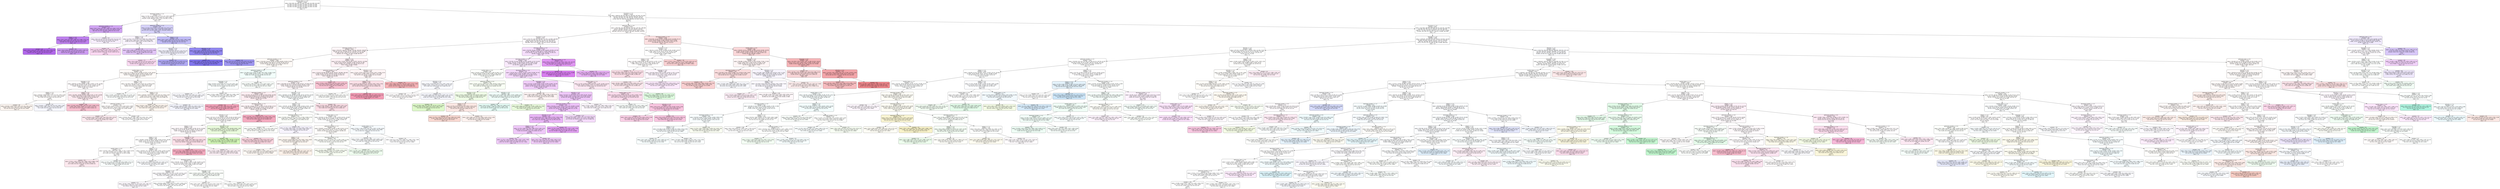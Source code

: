 digraph Tree {
node [shape=box, style="filled, rounded", color="black", fontname=helvetica] ;
edge [fontname=helvetica] ;
0 [label="marital_status <= -0.5\nsamples = 15904\nvalue = [611.692, 611.692, 611.692, 611.692, 611.692, 611.692\n611.692, 611.692, 611.692, 611.692, 611.692, 611.692\n611.692, 611.692, 611.692, 611.692, 611.692, 611.692\n611.692, 611.692, 611.692, 611.692, 611.692, 611.692\n611.692, 611.692]\nclass = 3", fillcolor="#ffffff"] ;
1 [label="discharge_location <= 3.5\nsamples = 511\nvalue = [1.753, 10.342, 6.221, 8.2, 3.73, 0.0, 7.873, 9.029\n7.944, 11.763, 3.248, 12.455, 4.199, 0.0, 0.346, 6.405\n576.647, 4.105, 596.651, 6.951, 2.371, 611.692, 12.744\n0.0, 0.0, 1.801]\nclass = 21", fillcolor="#fffdfe"] ;
0 -> 1 [labeldistance=2.5, labelangle=45, headlabel="True"] ;
2 [label="admission_location <= 3.5\nsamples = 171\nvalue = [0.0, 1.915, 0.0, 2.87, 1.865, 0.0, 2.843, 2.257, 0.0\n3.676, 1.083, 4.844, 0.0, 0.0, 0.0, 0.0, 28.673, 4.105\n481.332, 0.0, 0.0, 235.266, 4.248, 0.0, 0.0, 0.72]\nclass = 18", fillcolor="#d1a5f3"] ;
1 -> 2 ;
3 [label="religion <= 4.5\nsamples = 119\nvalue = [0.0, 1.915, 0.0, 2.87, 1.865, 0.0, 2.406, 2.257, 0.0\n3.676, 1.083, 4.844, 0.0, 0.0, 0.0, 0.0, 6.372, 4.105\n325.902, 0.0, 0.0, 94.107, 4.248, 0.0, 0.0, 0.72]\nclass = 18", fillcolor="#be80ee"] ;
2 -> 3 ;
4 [label="samples = 61\nvalue = [0.0, 1.149, 0.0, 1.64, 1.865, 0.0, 1.531, 0.752, 0.0\n1.47, 1.083, 0.692, 0.0, 0.0, 0.0, 0.0, 6.372, 4.105\n170.472, 0.0, 0.0, 23.527, 0.0, 0.0, 0.0, 0.72]\nclass = 18", fillcolor="#b267eb"] ;
3 -> 4 ;
5 [label="samples = 58\nvalue = [0.0, 0.766, 0.0, 1.23, 0.0, 0.0, 0.875, 1.505, 0.0\n2.206, 0.0, 4.152, 0.0, 0.0, 0.0, 0.0, 0.0, 0.0\n155.43, 0.0, 0.0, 70.58, 4.248, 0.0, 0.0, 0.0]\nclass = 18", fillcolor="#cd9cf2"] ;
3 -> 5 ;
6 [label="samples = 52\nvalue = [0.0, 0.0, 0.0, 0.0, 0.0, 0.0, 0.437, 0.0, 0.0, 0.0\n0.0, 0.0, 0.0, 0.0, 0.0, 0.0, 22.301, 0.0, 155.43\n0.0, 0.0, 141.16, 0.0, 0.0, 0.0, 0.0]\nclass = 18", fillcolor="#f7effd"] ;
2 -> 6 ;
7 [label="admission_location <= 3.5\nsamples = 340\nvalue = [1.753, 8.427, 6.221, 5.33, 1.865, 0.0, 5.03, 6.772\n7.944, 8.087, 2.165, 7.612, 4.199, 0.0, 0.346, 6.405\n547.974, 0.0, 115.319, 6.951, 2.371, 376.426, 8.496, 0.0\n0.0, 1.081]\nclass = 16", fillcolor="#d6d2f9"] ;
1 -> 7 ;
8 [label="religion <= 3.5\nsamples = 105\nvalue = [1.753, 7.277, 4.147, 4.51, 1.865, 0.0, 2.843, 5.267\n5.296, 4.411, 1.083, 6.92, 4.199, 0.0, 0.346, 6.405\n9.558, 0.0, 55.153, 6.951, 2.371, 47.053, 8.496, 0.0\n0.0, 1.081]\nclass = 18", fillcolor="#f9f4fd"] ;
7 -> 8 ;
9 [label="samples = 55\nvalue = [1.753, 4.979, 0.0, 3.28, 1.865, 0.0, 1.531, 3.01\n2.648, 0.735, 1.083, 2.076, 1.4, 0.0, 0.346, 0.0\n3.186, 0.0, 20.055, 6.951, 0.0, 35.29, 4.248, 0.0, 0.0\n0.72]\nclass = 21", fillcolor="#fad7f1"] ;
8 -> 9 ;
10 [label="samples = 50\nvalue = [0.0, 2.298, 4.147, 1.23, 0.0, 0.0, 1.312, 2.257, 2.648\n3.676, 0.0, 4.844, 2.8, 0.0, 0.0, 6.405, 6.372, 0.0\n35.097, 0.0, 2.371, 11.763, 4.248, 0.0, 0.0, 0.36]\nclass = 18", fillcolor="#e2c5f7"] ;
8 -> 10 ;
11 [label="religion <= 3.5\nsamples = 235\nvalue = [0.0, 1.149, 2.074, 0.82, 0.0, 0.0, 2.187, 1.505, 2.648\n3.676, 1.083, 0.692, 0.0, 0.0, 0.0, 0.0, 538.417, 0.0\n60.166, 0.0, 0.0, 329.373, 0.0, 0.0, 0.0, 0.0]\nclass = 16", fillcolor="#c1bcf6"] ;
7 -> 11 ;
12 [label="ethnicity <= 0.5\nsamples = 123\nvalue = [0.0, 0.766, 0.0, 0.82, 0.0, 0.0, 1.312, 0.0, 0.0\n2.941, 0.0, 0.692, 0.0, 0.0, 0.0, 0.0, 254.872, 0.0\n40.111, 0.0, 0.0, 235.266, 0.0, 0.0, 0.0, 0.0]\nclass = 16", fillcolor="#f3f2fd"] ;
11 -> 12 ;
13 [label="samples = 72\nvalue = [0.0, 0.383, 0.0, 0.0, 0.0, 0.0, 0.437, 0.0, 0.0\n1.47, 0.0, 0.692, 0.0, 0.0, 0.0, 0.0, 149.737, 0.0\n15.042, 0.0, 0.0, 188.213, 0.0, 0.0, 0.0, 0.0]\nclass = 21", fillcolor="#fadaf2"] ;
12 -> 13 ;
14 [label="samples = 51\nvalue = [0.0, 0.383, 0.0, 0.82, 0.0, 0.0, 0.875, 0.0, 0.0\n1.47, 0.0, 0.0, 0.0, 0.0, 0.0, 0.0, 105.135, 0.0\n25.069, 0.0, 0.0, 47.053, 0.0, 0.0, 0.0, 0.0]\nclass = 16", fillcolor="#b0a9f4"] ;
12 -> 14 ;
15 [label="ethnicity <= 2.0\nsamples = 112\nvalue = [0.0, 0.383, 2.074, 0.0, 0.0, 0.0, 0.875, 1.505, 2.648\n0.735, 1.083, 0.0, 0.0, 0.0, 0.0, 0.0, 283.545, 0.0\n20.055, 0.0, 0.0, 94.107, 0.0, 0.0, 0.0, 0.0]\nclass = 16", fillcolor="#9187ef"] ;
11 -> 15 ;
16 [label="samples = 51\nvalue = [0.0, 0.383, 2.074, 0.0, 0.0, 0.0, 0.437, 1.505, 2.648\n0.735, 1.083, 0.0, 0.0, 0.0, 0.0, 0.0, 121.064, 0.0\n10.028, 0.0, 0.0, 23.527, 0.0, 0.0, 0.0, 0.0]\nclass = 16", fillcolor="#8175ed"] ;
15 -> 16 ;
17 [label="samples = 61\nvalue = [0.0, 0.0, 0.0, 0.0, 0.0, 0.0, 0.437, 0.0, 0.0, 0.0\n0.0, 0.0, 0.0, 0.0, 0.0, 0.0, 162.481, 0.0, 10.028\n0.0, 0.0, 70.58, 0.0, 0.0, 0.0, 0.0]\nclass = 16", fillcolor="#9f96f1"] ;
15 -> 17 ;
18 [label="insurance <= 1.5\nsamples = 15393\nvalue = [609.94, 601.351, 605.472, 603.493, 607.962, 611.692\n603.819, 602.664, 603.748, 599.929, 608.444, 599.237\n607.493, 611.692, 611.346, 605.287, 35.045, 607.587\n15.042, 604.741, 609.321, 0.0, 598.949, 611.692, 611.692\n609.891]\nclass = 5", fillcolor="#ffffff"] ;
0 -> 18 [labeldistance=2.5, labelangle=-45, headlabel="False"] ;
19 [label="admission_type <= 0.5\nsamples = 5556\nvalue = [394.358, 195.343, 165.883, 161.943, 182.762, 348.284\n283.43, 194.869, 309.818, 171.303, 364.85, 134.932\n138.576, 240.228, 118.325, 310.65, 28.673, 385.9, 5.014\n490.049, 218.123, 0.0, 254.872, 502.462, 556.084, 218.307]\nclass = 24", fillcolor="#fffdfd"] ;
18 -> 19 ;
20 [label="insurance <= 0.5\nsamples = 4457\nvalue = [275.174, 164.318, 126.486, 117.255, 123.084, 283.895\n228.318, 162.516, 283.338, 121.309, 337.784, 96.874\n83.985, 184.62, 103.102, 243.396, 12.744, 168.318, 0.0\n483.098, 130.4, 0.0, 165.667, 393.231, 83.413, 202.096]\nclass = 19", fillcolor="#fefbfe"] ;
19 -> 20 ;
21 [label="discharge_location <= 1.5\nsamples = 3022\nvalue = [241.873, 108.013, 109.897, 94.706, 104.435, 158.045\n165.99, 115.116, 135.049, 93.371, 239.264, 79.575, 76.986\n137.909, 67.812, 160.129, 0.0, 135.475, 0.0, 104.266\n106.691, 0.0, 76.462, 371.385, 55.608, 98.707]\nclass = 23", fillcolor="#fef6f8"] ;
20 -> 21 ;
22 [label="admission_location <= 2.0\nsamples = 1006\nvalue = [124.442, 34.472, 39.397, 33.208, 29.839, 14.634, 52.924\n33.105, 60.904, 33.82, 88.777, 27.678, 30.795, 46.711\n23.181, 83.267, 0.0, 20.527, 0.0, 3.476, 47.418, 0.0\n16.991, 87.385, 0.0, 27.739]\nclass = 0", fillcolor="#fefaf7"] ;
21 -> 22 ;
23 [label="marital_status <= 0.5\nsamples = 764\nvalue = [112.173, 27.961, 33.177, 20.909, 22.379, 11.707, 40.021\n27.838, 39.72, 19.851, 56.297, 16.607, 29.395, 33.365\n18.337, 73.659, 0.0, 16.421, 0.0, 3.476, 30.822, 0.0\n16.991, 87.385, 0.0, 24.497]\nclass = 0", fillcolor="#fefaf8"] ;
22 -> 23 ;
24 [label="language <= 0.5\nsamples = 529\nvalue = [80.624, 22.599, 26.956, 16.399, 13.054, 11.707, 26.462\n19.562, 18.536, 15.439, 31.397, 14.531, 18.197, 13.346\n12.801, 44.836, 0.0, 8.211, 0.0, 0.0, 18.967, 0.0\n8.496, 87.385, 0.0, 17.652]\nclass = 23", fillcolor="#fffcfd"] ;
23 -> 24 ;
25 [label="religion <= 2.5\nsamples = 147\nvalue = [28.043, 4.596, 6.221, 5.74, 3.73, 0.0, 7.873, 5.267\n10.592, 5.882, 6.496, 5.536, 1.4, 2.224, 1.384, 25.621\n0.0, 4.105, 0.0, 0.0, 2.371, 0.0, 0.0, 0.0, 0.0\n5.404]\nclass = 0", fillcolor="#fefcfb"] ;
24 -> 25 ;
26 [label="samples = 95\nvalue = [14.022, 3.447, 6.221, 3.69, 3.73, 0.0, 5.03, 3.762\n2.648, 5.146, 5.413, 3.46, 0.0, 2.224, 1.038, 9.608\n0.0, 0.0, 0.0, 0.0, 0.0, 0.0, 0.0, 0.0, 0.0, 3.963]\nclass = 0", fillcolor="#fdf6f1"] ;
25 -> 26 ;
27 [label="samples = 52\nvalue = [14.022, 1.149, 0.0, 2.05, 0.0, 0.0, 2.843, 1.505\n7.944, 0.735, 1.083, 2.076, 1.4, 0.0, 0.346, 16.013\n0.0, 4.105, 0.0, 0.0, 2.371, 0.0, 0.0, 0.0, 0.0\n1.441]\nclass = 15", fillcolor="#f6f7fe"] ;
25 -> 27 ;
28 [label="religion <= 0.5\nsamples = 382\nvalue = [52.581, 18.002, 20.735, 10.66, 9.325, 11.707, 18.589\n14.295, 7.944, 9.558, 24.901, 8.995, 16.797, 11.122\n11.417, 19.215, 0.0, 4.105, 0.0, 0.0, 16.596, 0.0\n8.496, 87.385, 0.0, 12.248]\nclass = 23", fillcolor="#fcebf0"] ;
24 -> 28 ;
29 [label="samples = 104\nvalue = [5.258, 4.979, 8.294, 3.69, 0.0, 2.927, 5.686, 0.752\n5.296, 2.941, 8.661, 4.844, 1.4, 2.224, 4.152, 0.0\n0.0, 4.105, 0.0, 0.0, 4.742, 0.0, 4.248, 43.692, 0.0\n2.161]\nclass = 23", fillcolor="#f7c1d0"] ;
28 -> 29 ;
30 [label="admission_location <= 0.5\nsamples = 278\nvalue = [47.323, 13.023, 12.441, 6.97, 9.325, 8.78, 12.903\n13.543, 2.648, 6.617, 16.24, 4.152, 15.397, 8.897, 7.266\n19.215, 0.0, 0.0, 0.0, 0.0, 11.855, 0.0, 4.248, 43.692\n0.0, 10.087]\nclass = 0", fillcolor="#fffdfc"] ;
28 -> 30 ;
31 [label="samples = 174\nvalue = [28.043, 9.193, 12.441, 3.28, 7.46, 8.78, 6.561, 10.533\n0.0, 4.411, 8.661, 3.46, 9.798, 6.673, 4.844, 0.0, 0.0\n0.0, 0.0, 0.0, 7.113, 0.0, 0.0, 43.692, 0.0, 7.565]\nclass = 23", fillcolor="#fcebf0"] ;
30 -> 31 ;
32 [label="samples = 104\nvalue = [19.28, 3.83, 0.0, 3.69, 1.865, 0.0, 6.342, 3.01, 2.648\n2.206, 7.578, 0.692, 5.599, 2.224, 2.422, 19.215, 0.0\n0.0, 0.0, 0.0, 4.742, 0.0, 4.248, 0.0, 0.0, 2.522]\nclass = 0", fillcolor="#ffffff"] ;
30 -> 32 ;
33 [label="religion <= 0.5\nsamples = 235\nvalue = [31.549, 5.362, 6.221, 4.51, 9.325, 0.0, 13.559, 8.276\n21.184, 4.411, 24.901, 2.076, 11.198, 20.019, 5.536\n28.823, 0.0, 8.211, 0.0, 3.476, 11.855, 0.0, 8.496\n0.0, 0.0, 6.845]\nclass = 0", fillcolor="#fffdfc"] ;
23 -> 33 ;
34 [label="samples = 60\nvalue = [3.505, 1.915, 0.0, 1.23, 1.865, 0.0, 4.155, 3.01\n13.24, 0.0, 3.248, 0.692, 4.199, 6.673, 1.038, 12.81\n0.0, 0.0, 0.0, 0.0, 4.742, 0.0, 0.0, 0.0, 0.0, 0.72]\nclass = 8", fillcolor="#fdfffe"] ;
33 -> 34 ;
35 [label="religion <= 2.5\nsamples = 175\nvalue = [28.043, 3.447, 6.221, 3.28, 7.46, 0.0, 9.404, 5.267\n7.944, 4.411, 21.653, 1.384, 6.999, 13.346, 4.498\n16.013, 0.0, 8.211, 0.0, 3.476, 7.113, 0.0, 8.496, 0.0\n0.0, 6.124]\nclass = 0", fillcolor="#fefaf7"] ;
33 -> 35 ;
36 [label="samples = 105\nvalue = [19.28, 1.149, 6.221, 2.87, 1.865, 0.0, 6.561, 4.514\n7.944, 2.941, 12.992, 1.384, 4.199, 4.449, 2.422, 3.203\n0.0, 4.105, 0.0, 3.476, 4.742, 0.0, 0.0, 0.0, 0.0\n2.161]\nclass = 0", fillcolor="#fdf6f0"] ;
35 -> 36 ;
37 [label="samples = 70\nvalue = [8.764, 2.298, 0.0, 0.41, 5.595, 0.0, 2.843, 0.752, 0.0\n1.47, 8.661, 0.0, 2.8, 8.897, 2.076, 12.81, 0.0, 4.105\n0.0, 0.0, 2.371, 0.0, 8.496, 0.0, 0.0, 3.963]\nclass = 15", fillcolor="#f4f5fd"] ;
35 -> 37 ;
38 [label="admission_location <= 3.5\nsamples = 242\nvalue = [12.269, 6.511, 6.221, 12.299, 7.46, 2.927, 12.903, 5.267\n21.184, 13.969, 32.479, 11.071, 1.4, 13.346, 4.844\n9.608, 0.0, 4.105, 0.0, 0.0, 16.596, 0.0, 0.0, 0.0\n0.0, 3.242]\nclass = 10", fillcolor="#f2fdfa"] ;
22 -> 38 ;
39 [label="language <= 0.5\nsamples = 143\nvalue = [8.764, 4.213, 4.147, 8.2, 3.73, 0.0, 6.342, 3.01\n2.648, 13.234, 15.157, 9.687, 1.4, 4.449, 2.076, 9.608\n0.0, 4.105, 0.0, 0.0, 11.855, 0.0, 0.0, 0.0, 0.0\n1.801]\nclass = 10", fillcolor="#fbfffe"] ;
38 -> 39 ;
40 [label="samples = 55\nvalue = [1.753, 1.149, 2.074, 3.28, 1.865, 0.0, 2.843, 1.505\n2.648, 5.146, 5.413, 3.46, 1.4, 0.0, 1.038, 6.405, 0.0\n0.0, 0.0, 0.0, 2.371, 0.0, 0.0, 0.0, 0.0, 0.36]\nclass = 15", fillcolor="#fafafe"] ;
39 -> 40 ;
41 [label="samples = 88\nvalue = [7.011, 3.064, 2.074, 4.92, 1.865, 0.0, 3.499, 1.505\n0.0, 8.087, 9.744, 6.228, 0.0, 4.449, 1.038, 3.203\n0.0, 4.105, 0.0, 0.0, 9.484, 0.0, 0.0, 0.0, 0.0\n1.441]\nclass = 10", fillcolor="#feffff"] ;
39 -> 41 ;
42 [label="samples = 99\nvalue = [3.505, 2.298, 2.074, 4.1, 3.73, 2.927, 6.561, 2.257\n18.536, 0.735, 17.322, 1.384, 0.0, 8.897, 2.768, 0.0\n0.0, 0.0, 0.0, 0.0, 4.742, 0.0, 0.0, 0.0, 0.0, 1.441]\nclass = 8", fillcolor="#fbfffc"] ;
38 -> 42 ;
43 [label="religion <= 4.5\nsamples = 2016\nvalue = [117.431, 73.541, 70.5, 61.497, 74.597, 143.411, 113.066\n82.01, 74.145, 59.552, 150.487, 51.897, 46.192, 91.198\n44.631, 76.862, 0.0, 114.949, 0.0, 100.79, 59.273, 0.0\n59.47, 284.0, 55.608, 70.968]\nclass = 23", fillcolor="#fdf1f5"] ;
21 -> 43 ;
44 [label="admission_location <= 3.5\nsamples = 1807\nvalue = [110.42, 64.348, 64.28, 56.167, 46.623, 140.484, 100.381\n77.496, 63.552, 52.935, 138.578, 47.053, 43.392, 82.3\n39.442, 73.659, 0.0, 86.212, 0.0, 90.364, 47.418, 0.0\n59.47, 240.308, 0.0, 66.285]\nclass = 23", fillcolor="#fdf3f6"] ;
43 -> 44 ;
45 [label="admission_location <= 0.5\nsamples = 1724\nvalue = [103.409, 62.433, 62.206, 53.708, 46.623, 137.558, 95.133\n74.487, 50.312, 52.2, 124.504, 46.361, 40.593, 77.852\n37.02, 73.659, 0.0, 86.212, 0.0, 90.364, 42.676, 0.0\n59.47, 196.615, 0.0, 65.204]\nclass = 23", fillcolor="#fef7f9"] ;
44 -> 45 ;
46 [label="discharge_location <= 2.5\nsamples = 1006\nvalue = [52.581, 40.218, 35.25, 24.599, 26.109, 87.803, 59.704\n37.619, 26.48, 29.408, 61.711, 26.294, 19.597, 40.038\n17.299, 35.228, 0.0, 45.158, 0.0, 59.084, 23.709, 0.0\n50.974, 174.769, 0.0, 47.192]\nclass = 23", fillcolor="#fdedf1"] ;
45 -> 46 ;
47 [label="samples = 62\nvalue = [0.0, 1.532, 2.074, 1.64, 1.865, 0.0, 2.187, 3.762, 0.0\n1.47, 5.413, 1.384, 1.4, 0.0, 2.422, 3.203, 0.0, 8.211\n0.0, 0.0, 0.0, 0.0, 0.0, 43.692, 0.0, 5.404]\nclass = 23", fillcolor="#f3a4bb"] ;
46 -> 47 ;
48 [label="discharge_location <= 7.5\nsamples = 944\nvalue = [52.581, 38.686, 33.177, 22.959, 24.244, 87.803, 57.517\n33.858, 26.48, 27.938, 56.297, 24.911, 18.197, 40.038\n14.877, 32.026, 0.0, 36.948, 0.0, 59.084, 23.709, 0.0\n50.974, 131.077, 0.0, 41.788]\nclass = 23", fillcolor="#fef5f7"] ;
46 -> 48 ;
49 [label="ethnicity <= 2.5\nsamples = 882\nvalue = [47.323, 37.154, 29.029, 22.139, 24.244, 81.949, 52.05\n30.096, 23.832, 25.732, 54.132, 24.219, 18.197, 40.038\n14.531, 25.621, 0.0, 36.948, 0.0, 52.133, 23.709, 0.0\n50.974, 87.385, 0.0, 39.987]\nclass = 23", fillcolor="#fffefe"] ;
48 -> 49 ;
50 [label="religion <= 2.5\nsamples = 725\nvalue = [45.57, 29.11, 26.956, 20.089, 16.784, 35.121, 43.958\n28.591, 13.24, 22.791, 45.471, 20.067, 16.797, 33.365\n9.687, 22.418, 0.0, 28.737, 0.0, 48.657, 23.709, 0.0\n50.974, 65.538, 0.0, 30.981]\nclass = 23", fillcolor="#fefafc"] ;
49 -> 50 ;
51 [label="religion <= 0.5\nsamples = 604\nvalue = [36.807, 25.663, 22.809, 16.399, 14.919, 26.341, 39.365\n24.829, 13.24, 16.175, 36.81, 18.683, 15.397, 22.243\n9.341, 22.418, 0.0, 20.527, 0.0, 38.231, 21.338, 0.0\n29.735, 21.846, 0.0, 21.254]\nclass = 6", fillcolor="#ffffff"] ;
50 -> 51 ;
52 [label="marital_status <= 0.5\nsamples = 172\nvalue = [8.764, 5.362, 2.074, 3.69, 1.865, 11.707, 13.997, 8.276\n0.0, 2.941, 12.992, 6.92, 1.4, 8.897, 1.384, 3.203\n0.0, 4.105, 0.0, 10.427, 9.484, 0.0, 21.239, 21.846\n0.0, 4.683]\nclass = 23", fillcolor="#fffefe"] ;
51 -> 52 ;
53 [label="samples = 90\nvalue = [7.011, 1.915, 2.074, 2.87, 1.865, 2.927, 6.998, 1.505\n0.0, 2.206, 1.083, 4.844, 0.0, 4.449, 1.038, 3.203\n0.0, 4.105, 0.0, 0.0, 4.742, 0.0, 12.744, 21.846, 0.0\n4.683]\nclass = 23", fillcolor="#fce8ee"] ;
52 -> 53 ;
54 [label="samples = 82\nvalue = [1.753, 3.447, 0.0, 0.82, 0.0, 8.78, 6.998, 6.772, 0.0\n0.735, 11.909, 2.076, 1.4, 4.449, 0.346, 0.0, 0.0, 0.0\n0.0, 10.427, 4.742, 0.0, 8.496, 0.0, 0.0, 0.0]\nclass = 10", fillcolor="#fafefd"] ;
52 -> 54 ;
55 [label="religion <= 1.5\nsamples = 432\nvalue = [28.043, 20.3, 20.735, 12.709, 13.054, 14.634, 25.369\n16.553, 13.24, 13.234, 23.818, 11.763, 13.998, 13.346\n7.958, 19.215, 0.0, 16.421, 0.0, 27.804, 11.855, 0.0\n8.496, 0.0, 0.0, 16.571]\nclass = 0", fillcolor="#ffffff"] ;
51 -> 55 ;
56 [label="samples = 67\nvalue = [1.753, 3.83, 8.294, 1.64, 1.865, 0.0, 3.937, 0.752\n0.0, 2.206, 0.0, 4.152, 2.8, 8.897, 2.422, 3.203, 0.0\n0.0, 0.0, 0.0, 0.0, 0.0, 0.0, 0.0, 0.0, 1.801]\nclass = 13", fillcolor="#fcfdff"] ;
55 -> 56 ;
57 [label="discharge_location <= 4.5\nsamples = 365\nvalue = [26.291, 16.47, 12.441, 11.069, 11.189, 14.634, 21.432\n15.8, 13.24, 11.028, 23.818, 7.612, 11.198, 4.449, 5.536\n16.013, 0.0, 16.421, 0.0, 27.804, 11.855, 0.0, 8.496\n0.0, 0.0, 14.77]\nclass = 19", fillcolor="#fffeff"] ;
55 -> 57 ;
58 [label="language <= 0.0\nsamples = 205\nvalue = [19.28, 9.959, 8.294, 7.79, 3.73, 11.707, 10.716, 2.257\n5.296, 5.882, 19.488, 4.152, 5.599, 4.449, 2.422, 9.608\n0.0, 8.211, 0.0, 20.853, 4.742, 0.0, 0.0, 0.0, 0.0\n9.727]\nclass = 19", fillcolor="#fefdff"] ;
57 -> 58 ;
59 [label="samples = 73\nvalue = [8.764, 3.064, 6.221, 4.1, 0.0, 8.78, 3.28, 1.505, 0.0\n3.676, 8.661, 1.384, 0.0, 2.224, 1.038, 0.0, 0.0, 0.0\n0.0, 10.427, 2.371, 0.0, 0.0, 0.0, 0.0, 1.441]\nclass = 19", fillcolor="#fdf9fe"] ;
58 -> 59 ;
60 [label="samples = 132\nvalue = [10.516, 6.894, 2.074, 3.69, 3.73, 2.927, 7.436, 0.752\n5.296, 2.206, 10.826, 2.768, 5.599, 2.224, 1.384, 9.608\n0.0, 8.211, 0.0, 10.427, 2.371, 0.0, 0.0, 0.0, 0.0\n8.286]\nclass = 10", fillcolor="#feffff"] ;
58 -> 60 ;
61 [label="language <= 0.5\nsamples = 160\nvalue = [7.011, 6.511, 4.147, 3.28, 7.46, 2.927, 10.716, 13.543\n7.944, 5.146, 4.331, 3.46, 5.599, 0.0, 3.114, 6.405\n0.0, 8.211, 0.0, 6.951, 7.113, 0.0, 8.496, 0.0, 0.0\n5.043]\nclass = 7", fillcolor="#fafefa"] ;
57 -> 61 ;
62 [label="samples = 74\nvalue = [0.0, 3.447, 2.074, 1.23, 0.0, 0.0, 4.374, 7.524, 0.0\n0.735, 4.331, 3.46, 1.4, 0.0, 1.038, 0.0, 0.0, 8.211\n0.0, 0.0, 4.742, 0.0, 8.496, 0.0, 0.0, 3.963]\nclass = 22", fillcolor="#fffefe"] ;
61 -> 62 ;
63 [label="samples = 86\nvalue = [7.011, 3.064, 2.074, 2.05, 7.46, 2.927, 6.342, 6.019\n7.944, 4.411, 0.0, 0.0, 4.199, 0.0, 2.076, 6.405, 0.0\n0.0, 0.0, 6.951, 2.371, 0.0, 0.0, 0.0, 0.0, 1.081]\nclass = 8", fillcolor="#fefffe"] ;
61 -> 63 ;
64 [label="language <= -0.5\nsamples = 121\nvalue = [8.764, 3.447, 4.147, 3.69, 1.865, 8.78, 4.593, 3.762\n0.0, 6.617, 8.661, 1.384, 1.4, 11.122, 0.346, 0.0, 0.0\n8.211, 0.0, 10.427, 2.371, 0.0, 21.239, 43.692, 0.0\n9.727]\nclass = 23", fillcolor="#fbe0e8"] ;
50 -> 64 ;
65 [label="samples = 50\nvalue = [1.753, 1.149, 2.074, 1.64, 0.0, 5.854, 1.312, 2.257\n0.0, 2.206, 3.248, 0.692, 1.4, 6.673, 0.0, 0.0, 0.0\n0.0, 0.0, 3.476, 0.0, 0.0, 8.496, 43.692, 0.0, 5.043]\nclass = 23", fillcolor="#f4aabf"] ;
64 -> 65 ;
66 [label="samples = 71\nvalue = [7.011, 2.298, 2.074, 2.05, 1.865, 2.927, 3.28, 1.505\n0.0, 4.411, 5.413, 0.692, 0.0, 4.449, 0.346, 0.0, 0.0\n8.211, 0.0, 6.951, 2.371, 0.0, 12.744, 0.0, 0.0, 4.683]\nclass = 22", fillcolor="#fdf1f7"] ;
64 -> 66 ;
67 [label="ethnicity <= 3.5\nsamples = 157\nvalue = [1.753, 8.044, 2.074, 2.05, 7.46, 46.828, 8.092, 1.505\n10.592, 2.941, 8.661, 4.152, 1.4, 6.673, 4.844, 3.203\n0.0, 8.211, 0.0, 3.476, 0.0, 0.0, 0.0, 21.846, 0.0\n9.006]\nclass = 5", fillcolor="#e9fadc"] ;
49 -> 67 ;
68 [label="samples = 100\nvalue = [1.753, 7.277, 0.0, 0.82, 1.865, 38.048, 3.718, 0.0\n5.296, 1.47, 6.496, 3.46, 1.4, 4.449, 2.768, 3.203\n0.0, 0.0, 0.0, 3.476, 0.0, 0.0, 0.0, 0.0, 0.0, 6.845]\nclass = 5", fillcolor="#d2f6b7"] ;
67 -> 68 ;
69 [label="samples = 57\nvalue = [0.0, 0.766, 2.074, 1.23, 5.595, 8.78, 4.374, 1.505\n5.296, 1.47, 2.165, 0.692, 0.0, 2.224, 2.076, 0.0, 0.0\n8.211, 0.0, 0.0, 0.0, 0.0, 0.0, 21.846, 0.0, 2.161]\nclass = 23", fillcolor="#f9d5df"] ;
67 -> 69 ;
70 [label="samples = 62\nvalue = [5.258, 1.532, 4.147, 0.82, 0.0, 5.854, 5.467, 3.762\n2.648, 2.206, 2.165, 0.692, 0.0, 0.0, 0.346, 6.405\n0.0, 0.0, 0.0, 6.951, 0.0, 0.0, 0.0, 43.692, 0.0\n1.801]\nclass = 23", fillcolor="#f4abc0"] ;
48 -> 70 ;
71 [label="ethnicity <= 4.5\nsamples = 718\nvalue = [50.828, 22.216, 26.956, 29.109, 20.514, 49.755, 35.429\n36.867, 23.832, 22.791, 62.793, 20.067, 20.996, 37.814\n19.721, 38.431, 0.0, 41.053, 0.0, 31.28, 18.967, 0.0\n8.496, 21.846, 0.0, 18.012]\nclass = 10", fillcolor="#fbfefe"] ;
45 -> 71 ;
72 [label="religion <= 0.5\nsamples = 656\nvalue = [49.076, 18.385, 26.956, 26.649, 18.649, 43.901, 33.898\n34.61, 21.184, 20.586, 51.967, 18.683, 20.996, 31.141\n18.337, 35.228, 0.0, 36.948, 0.0, 27.804, 18.967, 0.0\n8.496, 0.0, 0.0, 16.211]\nclass = 10", fillcolor="#feffff"] ;
71 -> 72 ;
73 [label="discharge_location <= 4.5\nsamples = 152\nvalue = [5.258, 4.596, 14.515, 5.33, 3.73, 17.561, 10.06, 6.772\n2.648, 4.411, 7.578, 1.384, 1.4, 6.673, 4.844, 3.203\n0.0, 8.211, 0.0, 13.902, 2.371, 0.0, 8.496, 0.0, 0.0\n3.602]\nclass = 5", fillcolor="#fcfefa"] ;
72 -> 73 ;
74 [label="samples = 102\nvalue = [3.505, 2.681, 10.368, 4.1, 3.73, 11.707, 6.561, 4.514\n2.648, 2.206, 5.413, 0.692, 0.0, 2.224, 3.46, 0.0, 0.0\n0.0, 0.0, 10.427, 2.371, 0.0, 8.496, 0.0, 0.0, 3.242]\nclass = 5", fillcolor="#fdfffc"] ;
73 -> 74 ;
75 [label="samples = 50\nvalue = [1.753, 1.915, 4.147, 1.23, 0.0, 5.854, 3.499, 2.257\n0.0, 2.206, 2.165, 0.692, 1.4, 4.449, 1.384, 3.203\n0.0, 8.211, 0.0, 3.476, 0.0, 0.0, 0.0, 0.0, 0.0\n0.36]\nclass = 17", fillcolor="#f7f4fe"] ;
73 -> 75 ;
76 [label="marital_status <= 0.5\nsamples = 504\nvalue = [43.818, 13.789, 12.441, 21.319, 14.919, 26.341, 23.838\n27.838, 18.536, 16.175, 44.388, 17.299, 19.597, 24.468\n13.493, 32.026, 0.0, 28.737, 0.0, 13.902, 16.596, 0.0\n0.0, 0.0, 0.0, 12.608]\nclass = 10", fillcolor="#ffffff"] ;
72 -> 76 ;
77 [label="admission_location <= 2.5\nsamples = 353\nvalue = [36.807, 12.64, 8.294, 18.449, 11.189, 23.414, 12.247\n21.819, 5.296, 13.234, 29.231, 13.147, 11.198, 4.449\n10.033, 22.418, 0.0, 16.421, 0.0, 10.427, 16.596, 0.0\n0.0, 0.0, 0.0, 9.006]\nclass = 0", fillcolor="#fefcfa"] ;
76 -> 77 ;
78 [label="religion <= 2.5\nsamples = 195\nvalue = [26.291, 6.128, 8.294, 6.97, 7.46, 5.854, 7.654, 9.029\n0.0, 4.411, 14.074, 8.995, 6.999, 0.0, 7.958, 12.81\n0.0, 16.421, 0.0, 0.0, 9.484, 0.0, 0.0, 0.0, 0.0\n6.484]\nclass = 0", fillcolor="#fdf7f2"] ;
77 -> 78 ;
79 [label="samples = 139\nvalue = [17.527, 4.979, 8.294, 4.1, 5.595, 5.854, 6.123, 6.019\n0.0, 2.941, 10.826, 6.92, 2.8, 0.0, 4.498, 9.608, 0.0\n12.316, 0.0, 0.0, 7.113, 0.0, 0.0, 0.0, 0.0, 4.683]\nclass = 0", fillcolor="#fef9f5"] ;
78 -> 79 ;
80 [label="samples = 56\nvalue = [8.764, 1.149, 0.0, 2.87, 1.865, 0.0, 1.531, 3.01, 0.0\n1.47, 3.248, 2.076, 4.199, 0.0, 3.46, 3.203, 0.0\n4.105, 0.0, 0.0, 2.371, 0.0, 0.0, 0.0, 0.0, 1.801]\nclass = 0", fillcolor="#fcf1e9"] ;
78 -> 80 ;
81 [label="discharge_location <= 4.5\nsamples = 158\nvalue = [10.516, 6.511, 0.0, 11.479, 3.73, 17.561, 4.593, 12.791\n5.296, 8.822, 15.157, 4.152, 4.199, 4.449, 2.076, 9.608\n0.0, 0.0, 0.0, 10.427, 7.113, 0.0, 0.0, 0.0, 0.0\n2.522]\nclass = 5", fillcolor="#fdfffb"] ;
77 -> 81 ;
82 [label="samples = 91\nvalue = [5.258, 3.064, 0.0, 6.97, 3.73, 17.561, 1.531, 3.762\n2.648, 6.617, 12.992, 2.768, 1.4, 2.224, 1.73, 6.405\n0.0, 0.0, 0.0, 6.951, 2.371, 0.0, 0.0, 0.0, 0.0\n1.801]\nclass = 5", fillcolor="#f8fdf3"] ;
81 -> 82 ;
83 [label="samples = 67\nvalue = [5.258, 3.447, 0.0, 4.51, 0.0, 0.0, 3.062, 9.029, 2.648\n2.206, 2.165, 1.384, 2.8, 2.224, 0.346, 3.203, 0.0\n0.0, 0.0, 3.476, 4.742, 0.0, 0.0, 0.0, 0.0, 0.72]\nclass = 7", fillcolor="#effdef"] ;
81 -> 83 ;
84 [label="marital_status <= 1.5\nsamples = 151\nvalue = [7.011, 1.149, 4.147, 2.87, 3.73, 2.927, 11.591, 6.019\n13.24, 2.941, 15.157, 4.152, 8.399, 20.019, 3.46, 9.608\n0.0, 12.316, 0.0, 3.476, 0.0, 0.0, 0.0, 0.0, 0.0\n3.602]\nclass = 13", fillcolor="#f7fbfe"] ;
76 -> 84 ;
85 [label="samples = 101\nvalue = [7.011, 1.149, 0.0, 2.46, 1.865, 2.927, 8.092, 2.257\n5.296, 1.47, 11.909, 2.076, 6.999, 13.346, 2.076, 6.405\n0.0, 4.105, 0.0, 3.476, 0.0, 0.0, 0.0, 0.0, 0.0\n2.522]\nclass = 13", fillcolor="#fbfdfe"] ;
84 -> 85 ;
86 [label="samples = 50\nvalue = [0.0, 0.0, 4.147, 0.41, 1.865, 0.0, 3.499, 3.762, 7.944\n1.47, 3.248, 2.076, 1.4, 6.673, 1.384, 3.203, 0.0\n8.211, 0.0, 0.0, 0.0, 0.0, 0.0, 0.0, 0.0, 1.081]\nclass = 17", fillcolor="#fefeff"] ;
84 -> 86 ;
87 [label="samples = 62\nvalue = [1.753, 3.83, 0.0, 2.46, 1.865, 5.854, 1.531, 2.257\n2.648, 2.206, 10.826, 1.384, 0.0, 6.673, 1.384, 3.203\n0.0, 4.105, 0.0, 3.476, 0.0, 0.0, 0.0, 21.846, 0.0\n1.801]\nclass = 23", fillcolor="#fbdfe7"] ;
71 -> 87 ;
88 [label="samples = 83\nvalue = [7.011, 1.915, 2.074, 2.46, 0.0, 2.927, 5.249, 3.01\n13.24, 0.735, 14.074, 0.692, 2.8, 4.449, 2.422, 0.0\n0.0, 0.0, 0.0, 0.0, 4.742, 0.0, 0.0, 43.692, 0.0\n1.081]\nclass = 23", fillcolor="#f7c3d2"] ;
44 -> 88 ;
89 [label="ethnicity <= 0.5\nsamples = 209\nvalue = [7.011, 9.193, 6.221, 5.33, 27.974, 2.927, 12.684, 4.514\n10.592, 6.617, 11.909, 4.844, 2.8, 8.897, 5.19, 3.203\n0.0, 28.737, 0.0, 10.427, 11.855, 0.0, 0.0, 43.692\n55.608, 4.683]\nclass = 24", fillcolor="#fef5f6"] ;
43 -> 89 ;
90 [label="religion <= 6.5\nsamples = 139\nvalue = [7.011, 6.128, 6.221, 4.1, 20.514, 2.927, 7.873, 3.762\n2.648, 2.206, 8.661, 2.768, 1.4, 6.673, 2.768, 3.203\n0.0, 12.316, 0.0, 10.427, 7.113, 0.0, 0.0, 43.692, 0.0\n4.683]\nclass = 23", fillcolor="#fbe0e7"] ;
89 -> 90 ;
91 [label="samples = 89\nvalue = [7.011, 4.213, 4.147, 2.87, 13.054, 2.927, 5.03, 3.01\n2.648, 0.735, 6.496, 2.768, 0.0, 0.0, 2.422, 0.0, 0.0\n12.316, 0.0, 10.427, 7.113, 0.0, 0.0, 0.0, 0.0, 0.72]\nclass = 4", fillcolor="#fefffd"] ;
90 -> 91 ;
92 [label="samples = 50\nvalue = [0.0, 1.915, 2.074, 1.23, 7.46, 0.0, 2.843, 0.752, 0.0\n1.47, 2.165, 0.0, 1.4, 6.673, 0.346, 3.203, 0.0, 0.0\n0.0, 0.0, 0.0, 0.0, 0.0, 43.692, 0.0, 3.963]\nclass = 23", fillcolor="#f29bb4"] ;
90 -> 92 ;
93 [label="samples = 70\nvalue = [0.0, 3.064, 0.0, 1.23, 7.46, 0.0, 4.811, 0.752, 7.944\n4.411, 3.248, 2.076, 1.4, 2.224, 2.422, 0.0, 0.0\n16.421, 0.0, 0.0, 4.742, 0.0, 0.0, 0.0, 55.608, 0.0]\nclass = 24", fillcolor="#f5b2b6"] ;
89 -> 93 ;
94 [label="discharge_location <= 6.5\nsamples = 1435\nvalue = [33.301, 56.305, 16.588, 22.549, 18.649, 125.851, 62.328\n47.401, 148.289, 27.938, 98.52, 17.299, 6.999, 46.711\n35.29, 83.267, 12.744, 32.843, 0.0, 378.832, 23.709, 0.0\n89.205, 21.846, 27.804, 103.39]\nclass = 19", fillcolor="#f5defb"] ;
20 -> 94 ;
95 [label="discharge_location <= 3.5\nsamples = 1282\nvalue = [33.301, 55.156, 16.588, 22.139, 18.649, 117.07, 54.455\n44.391, 119.161, 27.938, 96.355, 16.607, 6.999, 42.262\n33.906, 73.659, 12.744, 32.843, 0.0, 243.287, 23.709\n0.0, 80.709, 21.846, 27.804, 88.259]\nclass = 19", fillcolor="#f9eafc"] ;
94 -> 95 ;
96 [label="marital_status <= 0.5\nsamples = 506\nvalue = [14.022, 18.385, 2.074, 8.61, 5.595, 61.462, 17.714\n19.562, 55.608, 11.028, 51.967, 8.995, 4.199, 20.019\n16.261, 28.823, 0.0, 8.211, 0.0, 27.804, 9.484, 0.0\n21.239, 0.0, 0.0, 40.707]\nclass = 5", fillcolor="#fdfffc"] ;
95 -> 96 ;
97 [label="ethnicity <= 0.5\nsamples = 127\nvalue = [7.011, 4.213, 0.0, 2.87, 3.73, 2.927, 2.624, 3.01\n15.888, 5.146, 7.578, 6.228, 2.8, 4.449, 7.266, 19.215\n0.0, 4.105, 0.0, 3.476, 2.371, 0.0, 4.248, 0.0, 0.0\n7.925]\nclass = 15", fillcolor="#f8f9fe"] ;
96 -> 97 ;
98 [label="samples = 66\nvalue = [7.011, 1.149, 0.0, 2.05, 3.73, 2.927, 1.75, 0.0, 5.296\n4.411, 1.083, 2.076, 1.4, 0.0, 3.46, 6.405, 0.0, 0.0\n0.0, 0.0, 0.0, 0.0, 0.0, 0.0, 0.0, 6.484]\nclass = 0", fillcolor="#fffdfd"] ;
97 -> 98 ;
99 [label="samples = 61\nvalue = [0.0, 3.064, 0.0, 0.82, 0.0, 0.0, 0.875, 3.01, 10.592\n0.735, 6.496, 4.152, 1.4, 4.449, 3.806, 12.81, 0.0\n4.105, 0.0, 3.476, 2.371, 0.0, 4.248, 0.0, 0.0, 1.441]\nclass = 15", fillcolor="#f7f8fe"] ;
97 -> 99 ;
100 [label="admission_location <= 0.5\nsamples = 379\nvalue = [7.011, 14.172, 2.074, 5.74, 1.865, 58.535, 15.09, 16.553\n39.72, 5.882, 44.388, 2.768, 1.4, 15.57, 8.995, 9.608\n0.0, 4.105, 0.0, 24.329, 7.113, 0.0, 16.991, 0.0, 0.0\n32.782]\nclass = 5", fillcolor="#f9fef5"] ;
96 -> 100 ;
101 [label="ethnicity <= 0.5\nsamples = 210\nvalue = [7.011, 6.894, 0.0, 2.87, 0.0, 40.975, 8.092, 9.781\n18.536, 5.146, 11.909, 1.384, 1.4, 4.449, 6.228, 3.203\n0.0, 0.0, 0.0, 10.427, 0.0, 0.0, 4.248, 0.0, 0.0\n23.056]\nclass = 5", fillcolor="#effce6"] ;
100 -> 101 ;
102 [label="samples = 99\nvalue = [5.258, 2.681, 0.0, 2.87, 0.0, 35.121, 4.374, 5.267\n7.944, 2.941, 9.744, 0.692, 0.0, 2.224, 2.768, 3.203\n0.0, 0.0, 0.0, 10.427, 0.0, 0.0, 0.0, 0.0, 0.0\n4.683]\nclass = 5", fillcolor="#ddf8c9"] ;
101 -> 102 ;
103 [label="religion <= 2.5\nsamples = 111\nvalue = [1.753, 4.213, 0.0, 0.0, 0.0, 5.854, 3.718, 4.514\n10.592, 2.206, 2.165, 0.692, 1.4, 2.224, 3.46, 0.0\n0.0, 0.0, 0.0, 0.0, 0.0, 0.0, 4.248, 0.0, 0.0\n18.372]\nclass = 25", fillcolor="#fbe7e3"] ;
101 -> 103 ;
104 [label="samples = 50\nvalue = [1.753, 1.532, 0.0, 0.0, 0.0, 0.0, 1.093, 0.0, 5.296\n0.735, 1.083, 0.692, 0.0, 0.0, 2.768, 0.0, 0.0, 0.0\n0.0, 0.0, 0.0, 0.0, 0.0, 0.0, 0.0, 9.727]\nclass = 25", fillcolor="#f9d9d2"] ;
103 -> 104 ;
105 [label="samples = 61\nvalue = [0.0, 2.681, 0.0, 0.0, 0.0, 5.854, 2.624, 4.514, 5.296\n1.47, 1.083, 0.0, 1.4, 2.224, 0.692, 0.0, 0.0, 0.0\n0.0, 0.0, 0.0, 0.0, 4.248, 0.0, 0.0, 8.646]\nclass = 25", fillcolor="#fdf2ef"] ;
103 -> 105 ;
106 [label="ethnicity <= 0.5\nsamples = 169\nvalue = [0.0, 7.277, 2.074, 2.87, 1.865, 17.561, 6.998, 6.772\n21.184, 0.735, 32.479, 1.384, 0.0, 11.122, 2.768, 6.405\n0.0, 4.105, 0.0, 13.902, 7.113, 0.0, 12.744, 0.0, 0.0\n9.727]\nclass = 10", fillcolor="#f0fdf9"] ;
100 -> 106 ;
107 [label="samples = 99\nvalue = [0.0, 4.213, 2.074, 2.05, 1.865, 0.0, 3.499, 6.772\n13.24, 0.0, 24.901, 1.384, 0.0, 6.673, 1.038, 3.203\n0.0, 4.105, 0.0, 10.427, 4.742, 0.0, 12.744, 0.0, 0.0\n3.602]\nclass = 10", fillcolor="#e6fcf6"] ;
106 -> 107 ;
108 [label="samples = 70\nvalue = [0.0, 3.064, 0.0, 0.82, 0.0, 17.561, 3.499, 0.0, 7.944\n0.735, 7.578, 0.0, 0.0, 4.449, 1.73, 3.203, 0.0, 0.0\n0.0, 3.476, 2.371, 0.0, 0.0, 0.0, 0.0, 6.124]\nclass = 5", fillcolor="#e9fadc"] ;
106 -> 108 ;
109 [label="discharge_location <= 4.5\nsamples = 776\nvalue = [19.28, 36.77, 14.515, 13.529, 13.054, 55.608, 36.741\n24.829, 63.552, 16.91, 44.388, 7.612, 2.8, 22.243\n17.645, 44.836, 12.744, 24.632, 0.0, 215.483, 14.225\n0.0, 59.47, 21.846, 27.804, 47.552]\nclass = 19", fillcolor="#f4d9fa"] ;
95 -> 109 ;
110 [label="language <= 0.0\nsamples = 516\nvalue = [17.527, 21.832, 6.221, 10.25, 13.054, 43.901, 20.339\n4.514, 52.96, 6.617, 33.562, 5.536, 1.4, 17.795, 11.417\n28.823, 12.744, 20.527, 0.0, 201.58, 11.855, 0.0, 16.991\n21.846, 27.804, 37.105]\nclass = 19", fillcolor="#f0cdf8"] ;
109 -> 110 ;
111 [label="samples = 96\nvalue = [0.0, 4.596, 2.074, 2.05, 1.865, 17.561, 3.718, 0.752\n5.296, 3.676, 9.744, 0.0, 0.0, 4.449, 1.038, 6.405\n12.744, 0.0, 0.0, 20.853, 0.0, 0.0, 0.0, 0.0, 27.804\n6.845]\nclass = 24", fillcolor="#fdf3f3"] ;
110 -> 111 ;
112 [label="ethnicity <= 5.5\nsamples = 420\nvalue = [17.527, 17.236, 4.147, 8.2, 11.189, 26.341, 16.621\n3.762, 47.664, 2.941, 23.818, 5.536, 1.4, 13.346, 10.379\n22.418, 0.0, 20.527, 0.0, 180.727, 11.855, 0.0, 16.991\n21.846, 0.0, 30.26]\nclass = 19", fillcolor="#eec7f8"] ;
110 -> 112 ;
113 [label="admission_location <= 0.5\nsamples = 344\nvalue = [10.516, 15.321, 2.074, 6.15, 9.325, 20.487, 12.466\n3.762, 47.664, 0.735, 12.992, 3.46, 1.4, 2.224, 7.612\n16.013, 0.0, 16.421, 0.0, 166.825, 9.484, 0.0, 12.744\n21.846, 0.0, 29.9]\nclass = 19", fillcolor="#ecc1f7"] ;
112 -> 113 ;
114 [label="ethnicity <= 1.5\nsamples = 227\nvalue = [3.505, 8.427, 0.0, 3.69, 5.595, 11.707, 7.436, 3.762\n31.776, 0.735, 4.331, 1.384, 0.0, 0.0, 6.228, 6.405\n0.0, 4.105, 0.0, 118.168, 7.113, 0.0, 12.744, 0.0, 0.0\n24.497]\nclass = 19", fillcolor="#e8b5f5"] ;
113 -> 114 ;
115 [label="religion <= 1.5\nsamples = 130\nvalue = [1.753, 3.064, 0.0, 3.69, 1.865, 8.78, 5.249, 2.257\n26.48, 0.0, 4.331, 1.384, 0.0, 0.0, 2.768, 6.405, 0.0\n4.105, 0.0, 62.559, 2.371, 0.0, 8.496, 0.0, 0.0\n11.888]\nclass = 19", fillcolor="#eec8f8"] ;
114 -> 115 ;
116 [label="samples = 64\nvalue = [1.753, 1.149, 0.0, 1.64, 1.865, 2.927, 2.187, 1.505\n5.296, 0.0, 2.165, 0.692, 0.0, 0.0, 2.076, 0.0, 0.0\n4.105, 0.0, 24.329, 2.371, 0.0, 8.496, 0.0, 0.0, 7.205]\nclass = 19", fillcolor="#efccf8"] ;
115 -> 116 ;
117 [label="samples = 66\nvalue = [0.0, 1.915, 0.0, 2.05, 0.0, 5.854, 3.062, 0.752\n21.184, 0.0, 2.165, 0.692, 0.0, 0.0, 0.692, 6.405, 0.0\n0.0, 0.0, 38.231, 0.0, 0.0, 0.0, 0.0, 0.0, 4.683]\nclass = 19", fillcolor="#f0ccf8"] ;
115 -> 117 ;
118 [label="samples = 97\nvalue = [1.753, 5.362, 0.0, 0.0, 3.73, 2.927, 2.187, 1.505\n5.296, 0.735, 0.0, 0.0, 0.0, 0.0, 3.46, 0.0, 0.0\n0.0, 0.0, 55.608, 4.742, 0.0, 4.248, 0.0, 0.0, 12.608]\nclass = 19", fillcolor="#e3a2f3"] ;
114 -> 118 ;
119 [label="samples = 117\nvalue = [7.011, 6.894, 2.074, 2.46, 3.73, 8.78, 5.03, 0.0\n15.888, 0.0, 8.661, 2.076, 1.4, 2.224, 1.384, 9.608\n0.0, 12.316, 0.0, 48.657, 2.371, 0.0, 0.0, 21.846, 0.0\n5.404]\nclass = 19", fillcolor="#f4dbfa"] ;
113 -> 119 ;
120 [label="samples = 76\nvalue = [7.011, 1.915, 2.074, 2.05, 1.865, 5.854, 4.155, 0.0\n0.0, 2.206, 10.826, 2.076, 0.0, 11.122, 2.768, 6.405\n0.0, 4.105, 0.0, 13.902, 2.371, 0.0, 4.248, 0.0, 0.0\n0.36]\nclass = 19", fillcolor="#fdf8fe"] ;
112 -> 120 ;
121 [label="marital_status <= 1.5\nsamples = 260\nvalue = [1.753, 14.938, 8.294, 3.28, 0.0, 11.707, 16.402, 20.315\n10.592, 10.293, 10.826, 2.076, 1.4, 4.449, 6.228, 16.013\n0.0, 4.105, 0.0, 13.902, 2.371, 0.0, 42.479, 0.0, 0.0\n10.447]\nclass = 22", fillcolor="#fce8f2"] ;
109 -> 121 ;
122 [label="marital_status <= 0.5\nsamples = 192\nvalue = [1.753, 11.874, 2.074, 2.05, 0.0, 11.707, 12.903, 7.524\n7.944, 8.822, 4.331, 1.384, 0.0, 4.449, 4.498, 12.81\n0.0, 4.105, 0.0, 13.902, 2.371, 0.0, 42.479, 0.0, 0.0\n9.006]\nclass = 22", fillcolor="#fadaeb"] ;
121 -> 122 ;
123 [label="samples = 55\nvalue = [1.753, 5.362, 2.074, 0.0, 0.0, 2.927, 2.406, 1.505\n2.648, 7.352, 0.0, 0.692, 0.0, 2.224, 2.076, 6.405\n0.0, 4.105, 0.0, 3.476, 2.371, 0.0, 0.0, 0.0, 0.0\n0.36]\nclass = 9", fillcolor="#fafefc"] ;
122 -> 123 ;
124 [label="ethnicity <= 2.5\nsamples = 137\nvalue = [0.0, 6.511, 0.0, 2.05, 0.0, 8.78, 10.497, 6.019, 5.296\n1.47, 4.331, 0.692, 0.0, 2.224, 2.422, 6.405, 0.0, 0.0\n0.0, 10.427, 0.0, 0.0, 42.479, 0.0, 0.0, 8.646]\nclass = 22", fillcolor="#f7c4df"] ;
122 -> 124 ;
125 [label="samples = 79\nvalue = [0.0, 1.532, 0.0, 2.05, 0.0, 0.0, 6.342, 4.514, 5.296\n1.47, 3.248, 0.0, 0.0, 0.0, 0.692, 6.405, 0.0, 0.0\n0.0, 6.951, 0.0, 0.0, 21.239, 0.0, 0.0, 6.124]\nclass = 22", fillcolor="#f9cfe5"] ;
124 -> 125 ;
126 [label="samples = 58\nvalue = [0.0, 4.979, 0.0, 0.0, 0.0, 8.78, 4.155, 1.505, 0.0\n0.0, 1.083, 0.692, 0.0, 2.224, 1.73, 0.0, 0.0, 0.0\n0.0, 3.476, 0.0, 0.0, 21.239, 0.0, 0.0, 2.522]\nclass = 22", fillcolor="#f8c6e0"] ;
124 -> 126 ;
127 [label="samples = 68\nvalue = [0.0, 3.064, 6.221, 1.23, 0.0, 0.0, 3.499, 12.791\n2.648, 1.47, 6.496, 0.692, 1.4, 0.0, 1.73, 3.203, 0.0\n0.0, 0.0, 0.0, 0.0, 0.0, 0.0, 0.0, 0.0, 1.441]\nclass = 7", fillcolor="#dffbe0"] ;
121 -> 127 ;
128 [label="discharge_location <= 7.5\nsamples = 153\nvalue = [0.0, 1.149, 0.0, 0.41, 0.0, 8.78, 7.873, 3.01, 29.128\n0.0, 2.165, 0.692, 0.0, 4.449, 1.384, 9.608, 0.0, 0.0\n0.0, 135.545, 0.0, 0.0, 8.496, 0.0, 0.0, 15.13]\nclass = 19", fillcolor="#df95f1"] ;
94 -> 128 ;
129 [label="samples = 74\nvalue = [0.0, 0.0, 0.0, 0.41, 0.0, 5.854, 1.531, 2.257, 15.888\n0.0, 0.0, 0.0, 0.0, 0.0, 0.346, 0.0, 0.0, 0.0, 0.0\n86.888, 0.0, 0.0, 0.0, 0.0, 0.0, 10.447]\nclass = 19", fillcolor="#d77dee"] ;
128 -> 129 ;
130 [label="samples = 79\nvalue = [0.0, 1.149, 0.0, 0.0, 0.0, 2.927, 6.342, 0.752, 13.24\n0.0, 2.165, 0.692, 0.0, 4.449, 1.038, 9.608, 0.0, 0.0\n0.0, 48.657, 0.0, 0.0, 8.496, 0.0, 0.0, 4.683]\nclass = 19", fillcolor="#e8b2f5"] ;
128 -> 130 ;
131 [label="discharge_location <= 3.5\nsamples = 1099\nvalue = [119.184, 31.025, 39.397, 44.688, 59.677, 64.389, 55.111\n32.353, 26.48, 49.994, 27.066, 38.058, 54.59, 55.608\n15.223, 67.254, 15.929, 217.582, 5.014, 6.951, 87.723\n0.0, 89.205, 109.231, 472.671, 16.211]\nclass = 24", fillcolor="#fbdfe0"] ;
19 -> 131 ;
132 [label="insurance <= 0.5\nsamples = 413\nvalue = [40.312, 11.874, 12.441, 20.499, 24.244, 20.487, 20.557\n11.286, 7.944, 25.732, 16.24, 19.375, 18.197, 24.468\n6.92, 25.621, 0.0, 0.0, 5.014, 3.476, 42.676, 0.0\n12.744, 43.692, 27.804, 5.404]\nclass = 23", fillcolor="#ffffff"] ;
131 -> 132 ;
133 [label="religion <= 0.5\nsamples = 355\nvalue = [33.301, 9.959, 8.294, 16.399, 20.514, 11.707, 17.933\n11.286, 7.944, 22.791, 15.157, 17.991, 18.197, 22.243\n5.882, 16.013, 0.0, 0.0, 5.014, 3.476, 40.305, 0.0\n8.496, 43.692, 0.0, 4.323]\nclass = 23", fillcolor="#fffdfd"] ;
132 -> 133 ;
134 [label="samples = 75\nvalue = [8.764, 1.915, 4.147, 4.1, 5.595, 0.0, 4.374, 2.257\n5.296, 3.676, 1.083, 4.844, 0.0, 2.224, 0.692, 3.203\n0.0, 0.0, 0.0, 0.0, 4.742, 0.0, 8.496, 21.846, 0.0\n1.081]\nclass = 23", fillcolor="#fbdee7"] ;
133 -> 134 ;
135 [label="language <= -0.5\nsamples = 280\nvalue = [24.538, 8.044, 4.147, 12.299, 14.919, 11.707, 13.559\n9.029, 2.648, 19.115, 14.074, 13.147, 18.197, 20.019\n5.19, 12.81, 0.0, 0.0, 5.014, 3.476, 35.564, 0.0, 0.0\n21.846, 0.0, 3.242]\nclass = 20", fillcolor="#fef6fe"] ;
133 -> 135 ;
136 [label="samples = 107\nvalue = [8.764, 3.064, 0.0, 5.74, 5.595, 5.854, 5.03, 5.267\n0.0, 10.293, 6.496, 4.844, 8.399, 6.673, 0.346, 3.203\n0.0, 0.0, 5.014, 0.0, 4.742, 0.0, 0.0, 21.846, 0.0\n1.081]\nclass = 23", fillcolor="#fce9ee"] ;
135 -> 136 ;
137 [label="samples = 173\nvalue = [15.774, 4.979, 4.147, 6.56, 9.325, 5.854, 8.529, 3.762\n2.648, 8.822, 7.578, 8.304, 9.798, 13.346, 4.844, 9.608\n0.0, 0.0, 0.0, 3.476, 30.822, 0.0, 0.0, 0.0, 0.0\n2.161]\nclass = 20", fillcolor="#fceafc"] ;
135 -> 137 ;
138 [label="samples = 58\nvalue = [7.011, 1.915, 4.147, 4.1, 3.73, 8.78, 2.624, 0.0, 0.0\n2.941, 1.083, 1.384, 0.0, 2.224, 1.038, 9.608, 0.0\n0.0, 0.0, 0.0, 2.371, 0.0, 4.248, 0.0, 27.804, 1.081]\nclass = 24", fillcolor="#f9d0d2"] ;
132 -> 138 ;
139 [label="marital_status <= 0.5\nsamples = 686\nvalue = [78.872, 19.151, 26.956, 24.189, 35.433, 43.901, 34.554\n21.067, 18.536, 24.262, 10.826, 18.683, 36.394, 31.141\n8.304, 41.634, 15.929, 217.582, 0.0, 3.476, 45.047, 0.0\n76.462, 65.538, 444.867, 10.807]\nclass = 24", fillcolor="#fad7d9"] ;
131 -> 139 ;
140 [label="language <= -0.5\nsamples = 436\nvalue = [56.086, 13.406, 14.515, 21.319, 24.244, 17.561, 17.933\n12.791, 5.296, 16.91, 7.578, 14.531, 23.796, 17.795\n5.882, 32.026, 0.0, 135.475, 0.0, 0.0, 30.822, 0.0\n42.479, 65.538, 166.825, 7.925]\nclass = 24", fillcolor="#fef5f5"] ;
139 -> 140 ;
141 [label="discharge_location <= 4.5\nsamples = 194\nvalue = [24.538, 5.745, 4.147, 11.889, 3.73, 14.634, 6.342, 5.267\n2.648, 11.028, 0.0, 8.304, 11.198, 6.673, 2.422, 22.418\n0.0, 61.58, 0.0, 0.0, 7.113, 0.0, 0.0, 21.846, 111.217\n5.404]\nclass = 24", fillcolor="#faddde"] ;
140 -> 141 ;
142 [label="samples = 140\nvalue = [19.28, 2.681, 2.074, 9.84, 1.865, 14.634, 5.03, 3.01\n2.648, 8.087, 0.0, 5.536, 4.199, 4.449, 1.038, 12.81\n0.0, 53.369, 0.0, 0.0, 7.113, 0.0, 0.0, 21.846\n111.217, 3.963]\nclass = 24", fillcolor="#f9d0d1"] ;
141 -> 142 ;
143 [label="samples = 54\nvalue = [5.258, 3.064, 2.074, 2.05, 1.865, 0.0, 1.312, 2.257\n0.0, 2.941, 0.0, 2.768, 6.999, 2.224, 1.384, 9.608\n0.0, 8.211, 0.0, 0.0, 0.0, 0.0, 0.0, 0.0, 0.0, 1.441]\nclass = 15", fillcolor="#f9fafe"] ;
141 -> 143 ;
144 [label="ethnicity <= 2.5\nsamples = 242\nvalue = [31.549, 7.661, 10.368, 9.43, 20.514, 2.927, 11.591\n7.524, 2.648, 5.882, 7.578, 6.228, 12.598, 11.122, 3.46\n9.608, 0.0, 73.896, 0.0, 0.0, 23.709, 0.0, 42.479\n43.692, 55.608, 2.522]\nclass = 17", fillcolor="#f8f5fe"] ;
140 -> 144 ;
145 [label="religion <= 0.5\nsamples = 191\nvalue = [31.549, 6.128, 6.221, 8.61, 13.054, 2.927, 9.404, 7.524\n0.0, 4.411, 7.578, 4.152, 9.798, 8.897, 2.076, 0.0\n0.0, 53.369, 0.0, 0.0, 11.855, 0.0, 42.479, 43.692\n27.804, 1.801]\nclass = 17", fillcolor="#faf8fe"] ;
144 -> 145 ;
146 [label="samples = 52\nvalue = [8.764, 0.383, 2.074, 2.46, 3.73, 0.0, 2.843, 1.505\n0.0, 1.47, 3.248, 0.692, 0.0, 4.449, 0.692, 0.0, 0.0\n16.421, 0.0, 0.0, 2.371, 0.0, 21.239, 0.0, 0.0, 0.72]\nclass = 22", fillcolor="#fdeef6"] ;
145 -> 146 ;
147 [label="samples = 139\nvalue = [22.785, 5.745, 4.147, 6.15, 9.325, 2.927, 6.561, 6.019\n0.0, 2.941, 4.331, 3.46, 9.798, 4.449, 1.384, 0.0, 0.0\n36.948, 0.0, 0.0, 9.484, 0.0, 21.239, 43.692, 27.804\n1.081]\nclass = 23", fillcolor="#fef8fa"] ;
145 -> 147 ;
148 [label="samples = 51\nvalue = [0.0, 1.532, 4.147, 0.82, 7.46, 0.0, 2.187, 0.0, 2.648\n1.47, 0.0, 2.076, 2.8, 2.224, 1.384, 9.608, 0.0\n20.527, 0.0, 0.0, 11.855, 0.0, 0.0, 0.0, 27.804, 0.72]\nclass = 24", fillcolor="#fdeded"] ;
144 -> 148 ;
149 [label="language <= 0.5\nsamples = 250\nvalue = [22.785, 5.745, 12.441, 2.87, 11.189, 26.341, 16.621\n8.276, 13.24, 7.352, 3.248, 4.152, 12.598, 13.346, 2.422\n9.608, 15.929, 82.106, 0.0, 3.476, 14.225, 0.0, 33.983\n0.0, 278.042, 2.882]\nclass = 24", fillcolor="#f5b5b8"] ;
139 -> 149 ;
150 [label="samples = 97\nvalue = [8.764, 1.915, 10.368, 1.23, 7.46, 8.78, 5.686, 4.514\n5.296, 2.941, 0.0, 3.46, 4.199, 6.673, 0.346, 6.405\n15.929, 20.527, 0.0, 3.476, 7.113, 0.0, 4.248, 0.0\n55.608, 1.081]\nclass = 24", fillcolor="#f9d5d7"] ;
149 -> 150 ;
151 [label="ethnicity <= 0.5\nsamples = 153\nvalue = [14.022, 3.83, 2.074, 1.64, 3.73, 17.561, 10.935, 3.762\n7.944, 4.411, 3.248, 0.692, 8.399, 6.673, 2.076, 3.203\n0.0, 61.58, 0.0, 0.0, 7.113, 0.0, 29.735, 0.0, 222.434\n1.801]\nclass = 24", fillcolor="#f3a5a9"] ;
149 -> 151 ;
152 [label="samples = 103\nvalue = [8.764, 2.681, 2.074, 1.64, 1.865, 8.78, 6.998, 1.505\n5.296, 4.411, 2.165, 0.0, 6.999, 6.673, 1.038, 3.203\n0.0, 41.053, 0.0, 0.0, 7.113, 0.0, 21.239, 0.0\n111.217, 1.441]\nclass = 24", fillcolor="#f6bbbe"] ;
151 -> 152 ;
153 [label="samples = 50\nvalue = [5.258, 1.149, 0.0, 0.0, 1.865, 8.78, 3.937, 2.257\n2.648, 0.0, 1.083, 0.692, 1.4, 0.0, 1.038, 0.0, 0.0\n20.527, 0.0, 0.0, 0.0, 0.0, 8.496, 0.0, 111.217, 0.36]\nclass = 24", fillcolor="#ef878c"] ;
151 -> 153 ;
154 [label="insurance <= 2.5\nsamples = 9837\nvalue = [215.582, 406.007, 439.589, 441.55, 425.201, 263.408\n320.389, 407.795, 293.93, 428.626, 243.594, 464.305\n468.917, 371.464, 493.021, 294.637, 6.372, 221.687, 10.028\n114.692, 391.199, 0.0, 344.077, 109.231, 55.608, 391.584]\nclass = 14", fillcolor="#feffff"] ;
18 -> 154 ;
155 [label="language <= -0.5\nsamples = 9468\nvalue = [198.055, 390.303, 435.442, 436.63, 415.876, 216.58\n297.864, 407.042, 259.506, 416.127, 226.272, 456.001\n460.519, 346.996, 487.14, 281.827, 0.0, 131.37, 0.0\n69.51, 372.231, 0.0, 327.085, 87.385, 55.608, 380.416]\nclass = 14", fillcolor="#fefeff"] ;
154 -> 155 ;
156 [label="ethnicity <= 2.0\nsamples = 2666\nvalue = [47.323, 134.059, 141.0, 149.643, 106.3, 61.462, 70.42\n197.878, 55.608, 155.129, 54.132, 211.74, 103.582, 115.665\n61.238, 64.052, 0.0, 24.632, 0.0, 10.427, 135.141, 0.0\n55.222, 0.0, 0.0, 73.129]\nclass = 11", fillcolor="#feffff"] ;
155 -> 156 ;
157 [label="admission_location <= 2.5\nsamples = 2264\nvalue = [43.818, 101.119, 132.706, 137.344, 95.111, 49.755, 62.547\n182.078, 42.368, 141.16, 51.967, 184.753, 95.183, 102.319\n42.901, 41.634, 0.0, 24.632, 0.0, 6.951, 125.658, 0.0\n25.487, 0.0, 0.0, 50.074]\nclass = 11", fillcolor="#ffffff"] ;
156 -> 157 ;
158 [label="religion <= 2.5\nsamples = 1494\nvalue = [28.043, 67.413, 101.603, 74.617, 74.597, 35.121, 45.926\n121.887, 26.48, 69.845, 36.81, 125.937, 69.988, 53.384\n31.138, 25.621, 0.0, 4.105, 0.0, 6.951, 52.16, 0.0\n21.239, 0.0, 0.0, 44.67]\nclass = 11", fillcolor="#feffff"] ;
157 -> 158 ;
159 [label="marital_status <= 1.5\nsamples = 1141\nvalue = [26.291, 49.027, 89.162, 63.137, 50.353, 29.268, 31.93\n90.287, 7.944, 52.935, 28.149, 95.49, 67.188, 17.795\n23.181, 25.621, 0.0, 4.105, 0.0, 3.476, 40.305, 0.0\n8.496, 0.0, 0.0, 38.546]\nclass = 11", fillcolor="#feffff"] ;
158 -> 159 ;
160 [label="marital_status <= 0.5\nsamples = 713\nvalue = [26.291, 26.046, 37.324, 40.588, 26.109, 26.341, 20.12\n51.162, 2.648, 38.966, 15.157, 65.736, 47.592, 11.122\n18.337, 22.418, 0.0, 4.105, 0.0, 3.476, 16.596, 0.0\n0.0, 0.0, 0.0, 21.254]\nclass = 11", fillcolor="#f9fefe"] ;
159 -> 160 ;
161 [label="discharge_location <= 4.5\nsamples = 516\nvalue = [24.538, 15.704, 33.177, 36.488, 18.649, 11.707, 12.466\n36.867, 0.0, 33.82, 14.074, 43.593, 39.193, 6.673\n17.645, 12.81, 0.0, 4.105, 0.0, 0.0, 14.225, 0.0, 0.0\n0.0, 0.0, 7.565]\nclass = 11", fillcolor="#fcffff"] ;
160 -> 161 ;
162 [label="discharge_location <= 3.0\nsamples = 283\nvalue = [14.022, 8.044, 14.515, 21.729, 13.054, 5.854, 6.78\n12.791, 0.0, 21.321, 6.496, 20.067, 27.995, 2.224\n11.417, 12.81, 0.0, 4.105, 0.0, 0.0, 4.742, 0.0, 0.0\n0.0, 0.0, 4.323]\nclass = 12", fillcolor="#f8fdfe"] ;
161 -> 162 ;
163 [label="religion <= 1.5\nsamples = 187\nvalue = [12.269, 6.128, 12.441, 12.709, 0.0, 5.854, 4.155, 9.781\n0.0, 12.499, 5.413, 17.299, 20.996, 0.0, 6.574, 6.405\n0.0, 0.0, 0.0, 0.0, 4.742, 0.0, 0.0, 0.0, 0.0, 2.882]\nclass = 12", fillcolor="#f9fdfe"] ;
162 -> 163 ;
164 [label="samples = 81\nvalue = [0.0, 3.447, 4.147, 7.38, 0.0, 2.927, 2.843, 0.0, 0.0\n5.146, 2.165, 8.995, 6.999, 0.0, 3.114, 3.203, 0.0\n0.0, 0.0, 0.0, 0.0, 0.0, 0.0, 0.0, 0.0, 0.36]\nclass = 11", fillcolor="#f8fefe"] ;
163 -> 164 ;
165 [label="samples = 106\nvalue = [12.269, 2.681, 8.294, 5.33, 0.0, 2.927, 1.312, 9.781\n0.0, 7.352, 3.248, 8.304, 13.998, 0.0, 3.46, 3.203\n0.0, 0.0, 0.0, 0.0, 4.742, 0.0, 0.0, 0.0, 0.0, 2.522]\nclass = 12", fillcolor="#fbfefe"] ;
163 -> 165 ;
166 [label="samples = 96\nvalue = [1.753, 1.915, 2.074, 9.02, 13.054, 0.0, 2.624, 3.01\n0.0, 8.822, 1.083, 2.768, 6.999, 2.224, 4.844, 6.405\n0.0, 4.105, 0.0, 0.0, 0.0, 0.0, 0.0, 0.0, 0.0, 1.441]\nclass = 4", fillcolor="#fafdf2"] ;
162 -> 166 ;
167 [label="religion <= 1.5\nsamples = 233\nvalue = [10.516, 7.661, 18.662, 14.759, 5.595, 5.854, 5.686\n24.076, 0.0, 12.499, 7.578, 23.527, 11.198, 4.449, 6.228\n0.0, 0.0, 0.0, 0.0, 0.0, 9.484, 0.0, 0.0, 0.0, 0.0\n3.242]\nclass = 7", fillcolor="#fefffe"] ;
161 -> 167 ;
168 [label="samples = 106\nvalue = [0.0, 3.83, 8.294, 4.1, 5.595, 2.927, 3.718, 10.533\n0.0, 7.352, 2.165, 10.379, 1.4, 2.224, 3.46, 0.0, 0.0\n0.0, 0.0, 0.0, 4.742, 0.0, 0.0, 0.0, 0.0, 2.161]\nclass = 7", fillcolor="#ffffff"] ;
167 -> 168 ;
169 [label="discharge_location <= 5.5\nsamples = 127\nvalue = [10.516, 3.83, 10.368, 10.66, 0.0, 2.927, 1.968, 13.543\n0.0, 5.146, 5.413, 13.147, 9.798, 2.224, 2.768, 0.0\n0.0, 0.0, 0.0, 0.0, 4.742, 0.0, 0.0, 0.0, 0.0, 1.081]\nclass = 7", fillcolor="#fefffe"] ;
167 -> 169 ;
170 [label="samples = 73\nvalue = [7.011, 1.149, 6.221, 6.56, 0.0, 2.927, 1.312, 9.781\n0.0, 2.206, 2.165, 6.92, 5.599, 2.224, 1.73, 0.0, 0.0\n0.0, 0.0, 0.0, 0.0, 0.0, 0.0, 0.0, 0.0, 0.72]\nclass = 7", fillcolor="#f4fef4"] ;
169 -> 170 ;
171 [label="samples = 54\nvalue = [3.505, 2.681, 4.147, 4.1, 0.0, 0.0, 0.656, 3.762, 0.0\n2.941, 3.248, 6.228, 4.199, 0.0, 1.038, 0.0, 0.0, 0.0\n0.0, 0.0, 4.742, 0.0, 0.0, 0.0, 0.0, 0.36]\nclass = 11", fillcolor="#f7fefe"] ;
169 -> 171 ;
172 [label="religion <= 1.5\nsamples = 197\nvalue = [1.753, 10.342, 4.147, 4.1, 7.46, 14.634, 7.654, 14.295\n2.648, 5.146, 1.083, 22.143, 8.399, 4.449, 0.692, 9.608\n0.0, 0.0, 0.0, 3.476, 2.371, 0.0, 0.0, 0.0, 0.0\n13.689]\nclass = 11", fillcolor="#f3fdfd"] ;
160 -> 172 ;
173 [label="samples = 82\nvalue = [0.0, 3.064, 4.147, 2.05, 3.73, 0.0, 3.718, 9.029\n2.648, 2.206, 1.083, 8.304, 2.8, 0.0, 0.692, 0.0, 0.0\n0.0, 0.0, 0.0, 0.0, 0.0, 0.0, 0.0, 0.0, 5.404]\nclass = 7", fillcolor="#fbfffc"] ;
172 -> 173 ;
174 [label="discharge_location <= 4.5\nsamples = 115\nvalue = [1.753, 7.277, 0.0, 2.05, 3.73, 14.634, 3.937, 5.267\n0.0, 2.941, 0.0, 13.839, 5.599, 4.449, 0.0, 9.608, 0.0\n0.0, 0.0, 3.476, 2.371, 0.0, 0.0, 0.0, 0.0, 8.286]\nclass = 5", fillcolor="#fefffd"] ;
172 -> 174 ;
175 [label="samples = 64\nvalue = [1.753, 3.83, 0.0, 1.64, 3.73, 5.854, 2.406, 0.752, 0.0\n0.735, 0.0, 6.92, 4.199, 4.449, 0.0, 3.203, 0.0, 0.0\n0.0, 3.476, 0.0, 0.0, 0.0, 0.0, 0.0, 5.404]\nclass = 11", fillcolor="#fafefe"] ;
174 -> 175 ;
176 [label="samples = 51\nvalue = [0.0, 3.447, 0.0, 0.41, 0.0, 8.78, 1.531, 4.514, 0.0\n2.206, 0.0, 6.92, 1.4, 0.0, 0.0, 6.405, 0.0, 0.0\n0.0, 0.0, 2.371, 0.0, 0.0, 0.0, 0.0, 2.882]\nclass = 5", fillcolor="#f8fef4"] ;
174 -> 176 ;
177 [label="discharge_location <= 0.5\nsamples = 428\nvalue = [0.0, 22.982, 51.838, 22.549, 24.244, 2.927, 11.81\n39.124, 5.296, 13.969, 12.992, 29.754, 19.597, 6.673\n4.844, 3.203, 0.0, 0.0, 0.0, 0.0, 23.709, 0.0, 8.496\n0.0, 0.0, 17.292]\nclass = 2", fillcolor="#fefdf6"] ;
159 -> 177 ;
178 [label="samples = 66\nvalue = [0.0, 3.83, 2.074, 2.87, 5.595, 0.0, 1.75, 3.762, 0.0\n2.206, 3.248, 4.844, 2.8, 2.224, 0.692, 0.0, 0.0, 0.0\n0.0, 0.0, 7.113, 0.0, 0.0, 0.0, 0.0, 3.963]\nclass = 20", fillcolor="#fef8fe"] ;
177 -> 178 ;
179 [label="discharge_location <= 4.5\nsamples = 362\nvalue = [0.0, 19.151, 49.765, 19.679, 18.649, 2.927, 10.06\n35.362, 5.296, 11.763, 9.744, 24.911, 16.797, 4.449\n4.152, 3.203, 0.0, 0.0, 0.0, 0.0, 16.596, 0.0, 8.496\n0.0, 0.0, 13.329]\nclass = 2", fillcolor="#fdfcf3"] ;
177 -> 179 ;
180 [label="discharge_location <= 1.5\nsamples = 105\nvalue = [0.0, 3.447, 26.956, 6.97, 3.73, 2.927, 3.28, 8.276\n5.296, 3.676, 2.165, 7.612, 5.599, 2.224, 1.038, 3.203\n0.0, 0.0, 0.0, 0.0, 2.371, 0.0, 0.0, 0.0, 0.0, 2.522]\nclass = 2", fillcolor="#f9f4d2"] ;
179 -> 180 ;
181 [label="samples = 50\nvalue = [0.0, 2.298, 8.294, 2.05, 1.865, 0.0, 1.312, 6.772, 0.0\n2.206, 1.083, 4.152, 2.8, 2.224, 0.346, 0.0, 0.0, 0.0\n0.0, 0.0, 0.0, 0.0, 0.0, 0.0, 0.0, 1.801]\nclass = 2", fillcolor="#fefdf5"] ;
180 -> 181 ;
182 [label="samples = 55\nvalue = [0.0, 1.149, 18.662, 4.92, 1.865, 2.927, 1.968, 1.505\n5.296, 1.47, 1.083, 3.46, 2.8, 0.0, 0.692, 3.203, 0.0\n0.0, 0.0, 0.0, 2.371, 0.0, 0.0, 0.0, 0.0, 0.72]\nclass = 2", fillcolor="#f8f2c9"] ;
180 -> 182 ;
183 [label="discharge_location <= 5.5\nsamples = 257\nvalue = [0.0, 15.704, 22.809, 12.709, 14.919, 0.0, 6.78, 27.086\n0.0, 8.087, 7.578, 17.299, 11.198, 2.224, 3.114, 0.0\n0.0, 0.0, 0.0, 0.0, 14.225, 0.0, 8.496, 0.0, 0.0\n10.807]\nclass = 7", fillcolor="#fafefa"] ;
179 -> 183 ;
184 [label="religion <= 1.5\nsamples = 129\nvalue = [0.0, 6.894, 10.368, 5.33, 9.325, 0.0, 3.937, 14.295\n0.0, 5.882, 1.083, 10.379, 4.199, 2.224, 2.422, 0.0\n0.0, 0.0, 0.0, 0.0, 7.113, 0.0, 0.0, 0.0, 0.0, 4.683]\nclass = 7", fillcolor="#f5fef5"] ;
183 -> 184 ;
185 [label="samples = 51\nvalue = [0.0, 2.298, 2.074, 1.64, 3.73, 0.0, 1.968, 7.524, 0.0\n2.206, 1.083, 3.46, 1.4, 0.0, 0.346, 0.0, 0.0, 0.0\n0.0, 0.0, 4.742, 0.0, 0.0, 0.0, 0.0, 2.161]\nclass = 7", fillcolor="#edfded"] ;
184 -> 185 ;
186 [label="samples = 78\nvalue = [0.0, 4.596, 8.294, 3.69, 5.595, 0.0, 1.968, 6.772, 0.0\n3.676, 0.0, 6.92, 2.8, 2.224, 2.076, 0.0, 0.0, 0.0\n0.0, 0.0, 2.371, 0.0, 0.0, 0.0, 0.0, 2.522]\nclass = 2", fillcolor="#fefef9"] ;
184 -> 186 ;
187 [label="religion <= 1.5\nsamples = 128\nvalue = [0.0, 8.81, 12.441, 7.38, 5.595, 0.0, 2.843, 12.791\n0.0, 2.206, 6.496, 6.92, 6.999, 0.0, 0.692, 0.0, 0.0\n0.0, 0.0, 0.0, 7.113, 0.0, 8.496, 0.0, 0.0, 6.124]\nclass = 7", fillcolor="#fefffe"] ;
183 -> 187 ;
188 [label="samples = 62\nvalue = [0.0, 3.064, 8.294, 3.69, 1.865, 0.0, 1.312, 5.267, 0.0\n0.0, 2.165, 4.152, 5.599, 0.0, 0.346, 0.0, 0.0, 0.0\n0.0, 0.0, 0.0, 0.0, 0.0, 0.0, 0.0, 5.043]\nclass = 2", fillcolor="#fdfbf0"] ;
187 -> 188 ;
189 [label="samples = 66\nvalue = [0.0, 5.745, 4.147, 3.69, 3.73, 0.0, 1.531, 7.524, 0.0\n2.206, 4.331, 2.768, 1.4, 0.0, 0.346, 0.0, 0.0, 0.0\n0.0, 0.0, 7.113, 0.0, 8.496, 0.0, 0.0, 1.081]\nclass = 22", fillcolor="#fefbfd"] ;
187 -> 189 ;
190 [label="religion <= 4.5\nsamples = 353\nvalue = [1.753, 18.385, 12.441, 11.479, 24.244, 5.854, 13.997\n31.6, 18.536, 16.91, 8.661, 30.446, 2.8, 35.589, 7.958\n0.0, 0.0, 0.0, 0.0, 3.476, 11.855, 0.0, 12.744, 0.0\n0.0, 6.124]\nclass = 13", fillcolor="#fcfdff"] ;
158 -> 190 ;
191 [label="marital_status <= 0.5\nsamples = 182\nvalue = [0.0, 9.959, 4.147, 4.1, 9.325, 2.927, 5.905, 18.81\n18.536, 13.969, 6.496, 13.147, 0.0, 11.122, 5.536, 0.0\n0.0, 0.0, 0.0, 0.0, 9.484, 0.0, 12.744, 0.0, 0.0\n2.522]\nclass = 7", fillcolor="#ffffff"] ;
190 -> 191 ;
192 [label="samples = 89\nvalue = [0.0, 6.128, 0.0, 2.05, 5.595, 0.0, 1.312, 12.791, 0.0\n9.558, 3.248, 6.228, 0.0, 6.673, 3.114, 0.0, 0.0, 0.0\n0.0, 0.0, 7.113, 0.0, 4.248, 0.0, 0.0, 0.36]\nclass = 7", fillcolor="#f4fef4"] ;
191 -> 192 ;
193 [label="samples = 93\nvalue = [0.0, 3.83, 4.147, 2.05, 3.73, 2.927, 4.593, 6.019\n18.536, 4.411, 3.248, 6.92, 0.0, 4.449, 2.422, 0.0\n0.0, 0.0, 0.0, 0.0, 2.371, 0.0, 8.496, 0.0, 0.0\n2.161]\nclass = 8", fillcolor="#e3fbe9"] ;
191 -> 193 ;
194 [label="marital_status <= 0.5\nsamples = 171\nvalue = [1.753, 8.427, 8.294, 7.38, 14.919, 2.927, 8.092, 12.791\n0.0, 2.941, 2.165, 17.299, 2.8, 24.468, 2.422, 0.0\n0.0, 0.0, 0.0, 3.476, 2.371, 0.0, 0.0, 0.0, 0.0\n3.602]\nclass = 13", fillcolor="#f2f9fd"] ;
190 -> 194 ;
195 [label="samples = 85\nvalue = [0.0, 5.362, 4.147, 5.33, 14.919, 2.927, 3.28, 5.267\n0.0, 1.47, 0.0, 7.612, 2.8, 4.449, 0.692, 0.0, 0.0\n0.0, 0.0, 3.476, 2.371, 0.0, 0.0, 0.0, 0.0, 1.441]\nclass = 4", fillcolor="#f5fce6"] ;
194 -> 195 ;
196 [label="samples = 86\nvalue = [1.753, 3.064, 4.147, 2.05, 0.0, 0.0, 4.811, 7.524, 0.0\n1.47, 2.165, 9.687, 0.0, 20.019, 1.73, 0.0, 0.0, 0.0\n0.0, 0.0, 0.0, 0.0, 0.0, 0.0, 0.0, 2.161]\nclass = 13", fillcolor="#d7ebfa"] ;
194 -> 196 ;
197 [label="religion <= 1.5\nsamples = 770\nvalue = [15.774, 33.706, 31.103, 62.727, 20.514, 14.634, 16.621\n60.191, 15.888, 71.315, 15.157, 58.817, 25.196, 48.935\n11.763, 16.013, 0.0, 20.527, 0.0, 0.0, 73.498, 0.0\n4.248, 0.0, 0.0, 5.404]\nclass = 20", fillcolor="#fffeff"] ;
157 -> 197 ;
198 [label="religion <= 0.5\nsamples = 135\nvalue = [1.753, 5.362, 6.221, 12.709, 3.73, 0.0, 2.624, 9.781\n2.648, 2.941, 3.248, 11.763, 6.999, 26.692, 1.384, 6.405\n0.0, 0.0, 0.0, 0.0, 9.484, 0.0, 0.0, 0.0, 0.0, 2.522]\nclass = 13", fillcolor="#e4f2fb"] ;
197 -> 198 ;
199 [label="samples = 58\nvalue = [1.753, 0.766, 2.074, 6.15, 3.73, 0.0, 1.312, 5.267\n2.648, 1.47, 2.165, 6.228, 2.8, 4.449, 0.0, 3.203, 0.0\n0.0, 0.0, 0.0, 4.742, 0.0, 0.0, 0.0, 0.0, 1.081]\nclass = 11", fillcolor="#ffffff"] ;
198 -> 199 ;
200 [label="samples = 77\nvalue = [0.0, 4.596, 4.147, 6.56, 0.0, 0.0, 1.312, 4.514, 0.0\n1.47, 1.083, 5.536, 4.199, 22.243, 1.384, 3.203, 0.0\n0.0, 0.0, 0.0, 4.742, 0.0, 0.0, 0.0, 0.0, 1.441]\nclass = 13", fillcolor="#cbe5f8"] ;
198 -> 200 ;
201 [label="admission_location <= 3.5\nsamples = 635\nvalue = [14.022, 28.344, 24.882, 50.018, 16.784, 14.634, 13.997\n50.41, 13.24, 68.374, 11.909, 47.053, 18.197, 22.243\n10.379, 9.608, 0.0, 20.527, 0.0, 0.0, 64.014, 0.0\n4.248, 0.0, 0.0, 2.882]\nclass = 9", fillcolor="#fdfffe"] ;
197 -> 201 ;
202 [label="religion <= 2.5\nsamples = 306\nvalue = [5.258, 11.874, 6.221, 25.009, 7.46, 5.854, 5.686, 28.591\n5.296, 37.496, 9.744, 28.37, 4.199, 15.57, 4.498, 3.203\n0.0, 4.105, 0.0, 0.0, 16.596, 0.0, 0.0, 0.0, 0.0\n1.081]\nclass = 9", fillcolor="#f6fefa"] ;
201 -> 202 ;
203 [label="marital_status <= 2.5\nsamples = 185\nvalue = [5.258, 6.511, 4.147, 11.069, 3.73, 5.854, 3.28, 19.562\n2.648, 28.673, 4.331, 18.683, 4.199, 6.673, 2.422, 3.203\n0.0, 4.105, 0.0, 0.0, 4.742, 0.0, 0.0, 0.0, 0.0\n1.081]\nclass = 9", fillcolor="#f0fdf6"] ;
202 -> 203 ;
204 [label="discharge_location <= 4.5\nsamples = 132\nvalue = [5.258, 4.596, 2.074, 7.79, 3.73, 5.854, 1.75, 15.8\n2.648, 21.321, 4.331, 10.379, 4.199, 4.449, 2.076, 0.0\n0.0, 4.105, 0.0, 0.0, 0.0, 0.0, 0.0, 0.0, 0.0, 1.081]\nclass = 9", fillcolor="#f2fdf8"] ;
203 -> 204 ;
205 [label="samples = 68\nvalue = [5.258, 1.149, 2.074, 6.56, 1.865, 2.927, 0.656, 6.772\n0.0, 11.028, 2.165, 4.844, 2.8, 2.224, 0.692, 0.0, 0.0\n4.105, 0.0, 0.0, 0.0, 0.0, 0.0, 0.0, 0.0, 0.36]\nclass = 9", fillcolor="#eefdf5"] ;
204 -> 205 ;
206 [label="samples = 64\nvalue = [0.0, 3.447, 0.0, 1.23, 1.865, 2.927, 1.093, 9.029\n2.648, 10.293, 2.165, 5.536, 1.4, 2.224, 1.384, 0.0\n0.0, 0.0, 0.0, 0.0, 0.0, 0.0, 0.0, 0.0, 0.0, 0.72]\nclass = 9", fillcolor="#f8fefb"] ;
204 -> 206 ;
207 [label="samples = 53\nvalue = [0.0, 1.915, 2.074, 3.28, 0.0, 0.0, 1.531, 3.762, 0.0\n7.352, 0.0, 8.304, 0.0, 2.224, 0.346, 3.203, 0.0, 0.0\n0.0, 0.0, 4.742, 0.0, 0.0, 0.0, 0.0, 0.0]\nclass = 11", fillcolor="#f9fefe"] ;
203 -> 207 ;
208 [label="discharge_location <= 4.5\nsamples = 121\nvalue = [0.0, 5.362, 2.074, 13.939, 3.73, 0.0, 2.406, 9.029\n2.648, 8.822, 5.413, 9.687, 0.0, 8.897, 2.076, 0.0\n0.0, 0.0, 0.0, 0.0, 11.855, 0.0, 0.0, 0.0, 0.0, 0.0]\nclass = 3", fillcolor="#fefef9"] ;
202 -> 208 ;
209 [label="samples = 60\nvalue = [0.0, 2.681, 0.0, 6.97, 1.865, 0.0, 1.093, 1.505, 2.648\n7.352, 4.331, 4.844, 0.0, 2.224, 0.346, 0.0, 0.0, 0.0\n0.0, 0.0, 9.484, 0.0, 0.0, 0.0, 0.0, 0.0]\nclass = 20", fillcolor="#fef4fd"] ;
208 -> 209 ;
210 [label="samples = 61\nvalue = [0.0, 2.681, 2.074, 6.97, 1.865, 0.0, 1.312, 7.524, 0.0\n1.47, 1.083, 4.844, 0.0, 6.673, 1.73, 0.0, 0.0, 0.0\n0.0, 0.0, 2.371, 0.0, 0.0, 0.0, 0.0, 0.0]\nclass = 7", fillcolor="#fcfffc"] ;
208 -> 210 ;
211 [label="discharge_location <= 1.5\nsamples = 329\nvalue = [8.764, 16.47, 18.662, 25.009, 9.325, 8.78, 8.31, 21.819\n7.944, 30.879, 2.165, 18.683, 13.998, 6.673, 5.882\n6.405, 0.0, 16.421, 0.0, 0.0, 47.418, 0.0, 4.248, 0.0\n0.0, 1.801]\nclass = 20", fillcolor="#fdf2fd"] ;
201 -> 211 ;
212 [label="samples = 121\nvalue = [1.753, 7.661, 8.294, 7.79, 5.595, 8.78, 2.624, 7.524\n2.648, 13.969, 1.083, 6.228, 9.798, 4.449, 1.384, 0.0\n0.0, 0.0, 0.0, 0.0, 9.484, 0.0, 0.0, 0.0, 0.0, 0.72]\nclass = 9", fillcolor="#f6fefa"] ;
211 -> 212 ;
213 [label="marital_status <= 0.5\nsamples = 208\nvalue = [7.011, 8.81, 10.368, 17.219, 3.73, 0.0, 5.686, 14.295\n5.296, 16.91, 1.083, 12.455, 4.199, 2.224, 4.498, 6.405\n0.0, 16.421, 0.0, 0.0, 37.934, 0.0, 4.248, 0.0, 0.0\n1.081]\nclass = 20", fillcolor="#fce6fb"] ;
211 -> 213 ;
214 [label="samples = 114\nvalue = [3.505, 3.83, 0.0, 11.069, 3.73, 0.0, 2.843, 5.267, 0.0\n9.558, 0.0, 6.92, 4.199, 2.224, 2.076, 6.405, 0.0\n12.316, 0.0, 0.0, 26.08, 0.0, 4.248, 0.0, 0.0, 1.081]\nclass = 20", fillcolor="#fbe2fb"] ;
213 -> 214 ;
215 [label="samples = 94\nvalue = [3.505, 4.979, 10.368, 6.15, 0.0, 0.0, 2.843, 9.029\n5.296, 7.352, 1.083, 5.536, 0.0, 0.0, 2.422, 0.0, 0.0\n4.105, 0.0, 0.0, 11.855, 0.0, 0.0, 0.0, 0.0, 0.0]\nclass = 20", fillcolor="#fefafe"] ;
213 -> 215 ;
216 [label="religion <= 4.5\nsamples = 402\nvalue = [3.505, 32.94, 8.294, 12.299, 11.189, 11.707, 7.873, 15.8\n13.24, 13.969, 2.165, 26.986, 8.399, 13.346, 18.337\n22.418, 0.0, 0.0, 0.0, 3.476, 9.484, 0.0, 29.735, 0.0\n0.0, 23.056]\nclass = 1", fillcolor="#fffefd"] ;
156 -> 216 ;
217 [label="ethnicity <= 3.5\nsamples = 341\nvalue = [3.505, 26.046, 8.294, 11.069, 7.46, 11.707, 5.905\n14.295, 13.24, 12.499, 1.083, 18.683, 8.399, 11.122\n17.645, 9.608, 0.0, 0.0, 0.0, 3.476, 9.484, 0.0\n12.744, 0.0, 0.0, 22.695]\nclass = 1", fillcolor="#fffefc"] ;
216 -> 217 ;
218 [label="religion <= 2.5\nsamples = 249\nvalue = [1.753, 25.28, 8.294, 3.69, 0.0, 11.707, 3.062, 14.295\n10.592, 7.352, 0.0, 9.687, 4.199, 6.673, 13.147, 0.0\n0.0, 0.0, 0.0, 0.0, 2.371, 0.0, 8.496, 0.0, 0.0\n20.534]\nclass = 1", fillcolor="#fefcf8"] ;
217 -> 218 ;
219 [label="samples = 67\nvalue = [0.0, 5.745, 8.294, 0.82, 0.0, 0.0, 0.437, 3.01, 5.296\n0.0, 0.0, 0.692, 0.0, 0.0, 4.498, 0.0, 0.0, 0.0, 0.0\n0.0, 2.371, 0.0, 0.0, 0.0, 0.0, 8.286]\nclass = 2", fillcolor="#ffffff"] ;
218 -> 219 ;
220 [label="discharge_location <= 4.5\nsamples = 182\nvalue = [1.753, 19.534, 0.0, 2.87, 0.0, 11.707, 2.624, 11.286\n5.296, 7.352, 0.0, 8.995, 4.199, 6.673, 8.649, 0.0\n0.0, 0.0, 0.0, 0.0, 0.0, 0.0, 8.496, 0.0, 0.0\n12.248]\nclass = 1", fillcolor="#fdf8f0"] ;
218 -> 220 ;
221 [label="samples = 94\nvalue = [1.753, 9.959, 0.0, 1.64, 0.0, 0.0, 1.312, 5.267, 5.296\n3.676, 0.0, 4.844, 2.8, 6.673, 3.46, 0.0, 0.0, 0.0\n0.0, 0.0, 0.0, 0.0, 4.248, 0.0, 0.0, 7.205]\nclass = 1", fillcolor="#fefaf4"] ;
220 -> 221 ;
222 [label="samples = 88\nvalue = [0.0, 9.576, 0.0, 1.23, 0.0, 11.707, 1.312, 6.019, 0.0\n3.676, 0.0, 4.152, 1.4, 0.0, 5.19, 0.0, 0.0, 0.0\n0.0, 0.0, 0.0, 0.0, 4.248, 0.0, 0.0, 5.043]\nclass = 5", fillcolor="#f9fef5"] ;
220 -> 222 ;
223 [label="samples = 92\nvalue = [1.753, 0.766, 0.0, 7.38, 7.46, 0.0, 2.843, 0.0, 2.648\n5.146, 1.083, 8.995, 4.199, 4.449, 4.498, 9.608, 0.0\n0.0, 0.0, 3.476, 7.113, 0.0, 4.248, 0.0, 0.0, 2.161]\nclass = 15", fillcolor="#fdfdff"] ;
217 -> 223 ;
224 [label="samples = 61\nvalue = [0.0, 6.894, 0.0, 1.23, 3.73, 0.0, 1.968, 1.505, 0.0\n1.47, 1.083, 8.304, 0.0, 2.224, 0.692, 12.81, 0.0, 0.0\n0.0, 0.0, 0.0, 0.0, 16.991, 0.0, 0.0, 0.36]\nclass = 22", fillcolor="#fdedf5"] ;
216 -> 224 ;
225 [label="ethnicity <= 2.5\nsamples = 6802\nvalue = [150.732, 256.244, 294.442, 286.987, 309.576, 155.118\n227.444, 209.164, 203.897, 260.999, 172.14, 244.262\n356.937, 231.331, 425.901, 217.775, 0.0, 106.738, 0.0\n59.084, 237.09, 0.0, 271.863, 87.385, 55.608, 307.287]\nclass = 14", fillcolor="#fcfdff"] ;
155 -> 225 ;
226 [label="language <= 10.5\nsamples = 5077\nvalue = [108.667, 168.531, 284.074, 258.698, 257.358, 111.217\n182.174, 145.211, 148.289, 216.886, 121.256, 201.36\n300.947, 157.928, 305.5, 166.534, 0.0, 69.79, 0.0\n48.657, 180.188, 0.0, 237.88, 43.692, 27.804, 167.153]\nclass = 14", fillcolor="#ffffff"] ;
225 -> 226 ;
227 [label="marital_status <= 0.5\nsamples = 4972\nvalue = [108.667, 164.318, 265.412, 255.008, 255.493, 111.217\n178.893, 144.459, 148.289, 208.799, 118.008, 194.441\n292.548, 157.928, 299.273, 166.534, 0.0, 69.79, 0.0\n48.657, 177.818, 0.0, 237.88, 43.692, 0.0, 163.91]\nclass = 14", fillcolor="#ffffff"] ;
226 -> 227 ;
228 [label="religion <= 0.5\nsamples = 2326\nvalue = [73.613, 75.839, 93.309, 136.524, 128.679, 40.975, 72.388\n58.686, 10.592, 102.929, 29.231, 109.33, 153.973, 97.871\n160.881, 73.659, 0.0, 28.737, 0.0, 27.804, 68.756, 0.0\n80.709, 0.0, 0.0, 65.564]\nclass = 14", fillcolor="#fefeff"] ;
227 -> 228 ;
229 [label="discharge_location <= 5.5\nsamples = 338\nvalue = [5.258, 11.491, 6.221, 17.219, 26.109, 0.0, 12.466\n11.286, 2.648, 10.293, 6.496, 20.067, 15.397, 8.897\n22.489, 32.026, 0.0, 0.0, 0.0, 0.0, 11.855, 0.0\n29.735, 0.0, 0.0, 7.925]\nclass = 15", fillcolor="#fdfdff"] ;
228 -> 229 ;
230 [label="discharge_location <= 0.5\nsamples = 273\nvalue = [5.258, 8.81, 4.147, 13.939, 26.109, 0.0, 9.623, 8.276\n0.0, 8.822, 4.331, 13.839, 11.198, 6.673, 19.721, 16.013\n0.0, 0.0, 0.0, 0.0, 9.484, 0.0, 29.735, 0.0, 0.0\n7.925]\nclass = 22", fillcolor="#fefbfd"] ;
229 -> 230 ;
231 [label="samples = 95\nvalue = [1.753, 2.298, 0.0, 5.33, 9.325, 0.0, 2.187, 1.505, 0.0\n2.206, 2.165, 5.536, 4.199, 4.449, 8.304, 9.608, 0.0\n0.0, 0.0, 0.0, 4.742, 0.0, 0.0, 0.0, 0.0, 3.963]\nclass = 15", fillcolor="#fefeff"] ;
230 -> 231 ;
232 [label="discharge_location <= 2.5\nsamples = 178\nvalue = [3.505, 6.511, 4.147, 8.61, 16.784, 0.0, 7.436, 6.772\n0.0, 6.617, 2.165, 8.304, 6.999, 2.224, 11.417, 6.405\n0.0, 0.0, 0.0, 0.0, 4.742, 0.0, 29.735, 0.0, 0.0\n3.963]\nclass = 22", fillcolor="#fceaf3"] ;
230 -> 232 ;
233 [label="samples = 75\nvalue = [1.753, 3.447, 4.147, 0.82, 0.0, 0.0, 3.499, 2.257, 0.0\n2.941, 2.165, 4.152, 2.8, 2.224, 5.536, 3.203, 0.0\n0.0, 0.0, 0.0, 0.0, 0.0, 21.239, 0.0, 0.0, 1.801]\nclass = 22", fillcolor="#f8c8e1"] ;
232 -> 233 ;
234 [label="samples = 103\nvalue = [1.753, 3.064, 0.0, 7.79, 16.784, 0.0, 3.937, 4.514\n0.0, 3.676, 0.0, 4.152, 4.199, 0.0, 5.882, 3.203, 0.0\n0.0, 0.0, 0.0, 4.742, 0.0, 8.496, 0.0, 0.0, 2.161]\nclass = 4", fillcolor="#f5fce6"] ;
232 -> 234 ;
235 [label="samples = 65\nvalue = [0.0, 2.681, 2.074, 3.28, 0.0, 0.0, 2.843, 3.01, 2.648\n1.47, 2.165, 6.228, 4.199, 2.224, 2.768, 16.013, 0.0\n0.0, 0.0, 0.0, 2.371, 0.0, 0.0, 0.0, 0.0, 0.0]\nclass = 15", fillcolor="#d6dbfa"] ;
229 -> 235 ;
236 [label="religion <= 1.5\nsamples = 1988\nvalue = [68.355, 64.348, 87.088, 119.305, 102.57, 40.975, 59.923\n47.401, 7.944, 92.636, 22.735, 89.263, 138.576, 88.973\n138.392, 41.634, 0.0, 28.737, 0.0, 27.804, 56.902, 0.0\n50.974, 0.0, 0.0, 57.639]\nclass = 12", fillcolor="#ffffff"] ;
228 -> 236 ;
237 [label="discharge_location <= 1.5\nsamples = 514\nvalue = [17.527, 11.108, 24.882, 36.898, 26.109, 0.0, 12.684\n12.791, 0.0, 25.732, 4.331, 17.299, 51.791, 37.814\n32.176, 12.81, 0.0, 8.211, 0.0, 0.0, 14.225, 0.0, 0.0\n0.0, 0.0, 21.975]\nclass = 12", fillcolor="#f7fdfe"] ;
236 -> 237 ;
238 [label="admission_location <= 0.5\nsamples = 190\nvalue = [14.022, 3.447, 4.147, 13.939, 9.325, 0.0, 3.499, 5.267\n0.0, 11.763, 3.248, 6.228, 23.796, 2.224, 10.379, 6.405\n0.0, 8.211, 0.0, 0.0, 11.855, 0.0, 0.0, 0.0, 0.0\n8.646]\nclass = 12", fillcolor="#f0fbfd"] ;
237 -> 238 ;
239 [label="samples = 104\nvalue = [5.258, 1.915, 2.074, 7.38, 5.595, 0.0, 1.75, 0.752\n0.0, 2.206, 2.165, 3.46, 9.798, 2.224, 7.612, 6.405\n0.0, 8.211, 0.0, 0.0, 4.742, 0.0, 0.0, 0.0, 0.0\n6.845]\nclass = 12", fillcolor="#fbfefe"] ;
238 -> 239 ;
240 [label="samples = 86\nvalue = [8.764, 1.532, 2.074, 6.56, 3.73, 0.0, 1.75, 4.514, 0.0\n9.558, 1.083, 2.768, 13.998, 0.0, 2.768, 0.0, 0.0, 0.0\n0.0, 0.0, 7.113, 0.0, 0.0, 0.0, 0.0, 1.801]\nclass = 12", fillcolor="#f0fbfd"] ;
238 -> 240 ;
241 [label="admission_location <= 0.5\nsamples = 324\nvalue = [3.505, 7.661, 20.735, 22.959, 16.784, 0.0, 9.185, 7.524\n0.0, 13.969, 1.083, 11.071, 27.995, 35.589, 21.797\n6.405, 0.0, 0.0, 0.0, 0.0, 2.371, 0.0, 0.0, 0.0, 0.0\n13.329]\nclass = 13", fillcolor="#f7fbfe"] ;
237 -> 241 ;
242 [label="discharge_location <= 5.5\nsamples = 168\nvalue = [3.505, 4.596, 2.074, 11.069, 11.189, 0.0, 5.03, 0.752\n0.0, 3.676, 0.0, 6.92, 11.198, 22.243, 14.877, 3.203\n0.0, 0.0, 0.0, 0.0, 0.0, 0.0, 0.0, 0.0, 0.0, 6.845]\nclass = 13", fillcolor="#eff7fd"] ;
241 -> 242 ;
243 [label="samples = 83\nvalue = [3.505, 0.766, 2.074, 5.74, 9.325, 0.0, 2.624, 0.752\n0.0, 2.941, 0.0, 5.536, 4.199, 8.897, 7.266, 0.0, 0.0\n0.0, 0.0, 0.0, 0.0, 0.0, 0.0, 0.0, 0.0, 2.161]\nclass = 4", fillcolor="#fefffd"] ;
242 -> 243 ;
244 [label="samples = 85\nvalue = [0.0, 3.83, 0.0, 5.33, 1.865, 0.0, 2.406, 0.0, 0.0\n0.735, 0.0, 1.384, 6.999, 13.346, 7.612, 3.203, 0.0\n0.0, 0.0, 0.0, 0.0, 0.0, 0.0, 0.0, 0.0, 4.683]\nclass = 13", fillcolor="#e5f2fc"] ;
242 -> 244 ;
245 [label="discharge_location <= 5.5\nsamples = 156\nvalue = [0.0, 3.064, 18.662, 11.889, 5.595, 0.0, 4.155, 6.772\n0.0, 10.293, 1.083, 4.152, 16.797, 13.346, 6.92, 3.203\n0.0, 0.0, 0.0, 0.0, 2.371, 0.0, 0.0, 0.0, 0.0, 6.484]\nclass = 2", fillcolor="#fffefb"] ;
241 -> 245 ;
246 [label="samples = 95\nvalue = [0.0, 1.532, 14.515, 6.15, 5.595, 0.0, 3.718, 3.762\n0.0, 3.676, 0.0, 1.384, 5.599, 11.122, 4.498, 0.0, 0.0\n0.0, 0.0, 0.0, 2.371, 0.0, 0.0, 0.0, 0.0, 5.043]\nclass = 2", fillcolor="#fdfcf3"] ;
245 -> 246 ;
247 [label="samples = 61\nvalue = [0.0, 1.532, 4.147, 5.74, 0.0, 0.0, 0.437, 3.01, 0.0\n6.617, 1.083, 2.768, 11.198, 2.224, 2.422, 3.203, 0.0\n0.0, 0.0, 0.0, 0.0, 0.0, 0.0, 0.0, 0.0, 1.441]\nclass = 12", fillcolor="#e8f8fc"] ;
245 -> 247 ;
248 [label="religion <= 5.5\nsamples = 1474\nvalue = [50.828, 53.241, 62.206, 82.406, 76.462, 40.975, 47.238\n34.61, 7.944, 66.904, 18.405, 71.964, 86.785, 51.16\n106.216, 28.823, 0.0, 20.527, 0.0, 27.804, 42.676, 0.0\n50.974, 0.0, 0.0, 35.664]\nclass = 14", fillcolor="#fbfcfe"] ;
236 -> 248 ;
249 [label="discharge_location <= 4.5\nsamples = 1369\nvalue = [47.323, 52.092, 62.206, 78.306, 76.462, 35.121, 42.646\n33.858, 7.944, 62.493, 17.322, 69.196, 79.786, 51.16\n96.182, 19.215, 0.0, 20.527, 0.0, 27.804, 42.676, 0.0\n50.974, 0.0, 0.0, 29.18]\nclass = 14", fillcolor="#fbfdff"] ;
248 -> 249 ;
250 [label="religion <= 2.5\nsamples = 890\nvalue = [29.796, 32.557, 39.397, 50.018, 52.218, 32.194, 25.587\n23.324, 7.944, 42.642, 10.826, 43.593, 43.392, 42.262\n64.698, 19.215, 0.0, 20.527, 0.0, 20.853, 26.08, 0.0\n16.991, 0.0, 0.0, 20.534]\nclass = 14", fillcolor="#fbfcfe"] ;
249 -> 250 ;
251 [label="discharge_location <= 2.5\nsamples = 646\nvalue = [24.538, 25.28, 29.029, 38.128, 33.568, 17.561, 21.651\n15.048, 2.648, 32.349, 7.578, 29.754, 36.394, 20.019\n41.864, 9.608, 0.0, 16.421, 0.0, 20.853, 18.967, 0.0\n4.248, 0.0, 0.0, 15.49]\nclass = 14", fillcolor="#fdfeff"] ;
250 -> 251 ;
252 [label="discharge_location <= 0.5\nsamples = 463\nvalue = [17.527, 16.47, 20.735, 24.599, 22.379, 8.78, 17.496\n12.038, 2.648, 19.851, 3.248, 20.759, 30.795, 11.122\n31.138, 9.608, 0.0, 0.0, 0.0, 10.427, 14.225, 0.0\n4.248, 0.0, 0.0, 13.689]\nclass = 14", fillcolor="#ffffff"] ;
251 -> 252 ;
253 [label="admission_type <= 0.5\nsamples = 278\nvalue = [7.011, 9.576, 12.441, 16.809, 18.649, 5.854, 9.404, 3.01\n2.648, 16.175, 1.083, 13.839, 12.598, 8.897, 19.029\n3.203, 0.0, 0.0, 0.0, 10.427, 11.855, 0.0, 0.0, 0.0\n0.0, 7.925]\nclass = 14", fillcolor="#ffffff"] ;
252 -> 253 ;
254 [label="admission_location <= 0.5\nsamples = 219\nvalue = [7.011, 7.277, 8.294, 14.759, 13.054, 5.854, 7.217, 1.505\n0.0, 12.499, 1.083, 8.304, 8.399, 8.897, 15.569, 3.203\n0.0, 0.0, 0.0, 10.427, 2.371, 0.0, 0.0, 0.0, 0.0\n7.925]\nclass = 14", fillcolor="#fefeff"] ;
253 -> 254 ;
255 [label="samples = 106\nvalue = [3.505, 4.213, 4.147, 7.38, 3.73, 2.927, 3.28, 0.752\n0.0, 3.676, 1.083, 4.152, 5.599, 0.0, 7.266, 3.203\n0.0, 0.0, 0.0, 3.476, 2.371, 0.0, 0.0, 0.0, 0.0\n5.043]\nclass = 3", fillcolor="#ffffff"] ;
254 -> 255 ;
256 [label="samples = 113\nvalue = [3.505, 3.064, 4.147, 7.38, 9.325, 2.927, 3.937, 0.752\n0.0, 8.822, 0.0, 4.152, 2.8, 8.897, 8.304, 0.0, 0.0\n0.0, 0.0, 6.951, 0.0, 0.0, 0.0, 0.0, 0.0, 2.882]\nclass = 4", fillcolor="#fefffe"] ;
254 -> 256 ;
257 [label="samples = 59\nvalue = [0.0, 2.298, 4.147, 2.05, 5.595, 0.0, 2.187, 1.505\n2.648, 3.676, 0.0, 5.536, 4.199, 0.0, 3.46, 0.0, 0.0\n0.0, 0.0, 0.0, 9.484, 0.0, 0.0, 0.0, 0.0, 0.0]\nclass = 20", fillcolor="#fdecfc"] ;
253 -> 257 ;
258 [label="admission_location <= 0.5\nsamples = 185\nvalue = [10.516, 6.894, 8.294, 7.79, 3.73, 2.927, 8.092, 9.029\n0.0, 3.676, 2.165, 6.92, 18.197, 2.224, 12.109, 6.405\n0.0, 0.0, 0.0, 0.0, 2.371, 0.0, 4.248, 0.0, 0.0\n5.764]\nclass = 12", fillcolor="#f4fcfe"] ;
252 -> 258 ;
259 [label="samples = 69\nvalue = [3.505, 2.298, 0.0, 1.23, 3.73, 2.927, 2.843, 4.514\n0.0, 1.47, 1.083, 4.152, 12.598, 2.224, 3.114, 3.203\n0.0, 0.0, 0.0, 0.0, 2.371, 0.0, 0.0, 0.0, 0.0, 2.161]\nclass = 12", fillcolor="#def5fb"] ;
258 -> 259 ;
260 [label="admission_location <= 2.5\nsamples = 116\nvalue = [7.011, 4.596, 8.294, 6.56, 0.0, 0.0, 5.249, 4.514, 0.0\n2.206, 1.083, 2.768, 5.599, 0.0, 8.995, 3.203, 0.0\n0.0, 0.0, 0.0, 0.0, 0.0, 4.248, 0.0, 0.0, 3.602]\nclass = 14", fillcolor="#fdfdff"] ;
258 -> 260 ;
261 [label="samples = 61\nvalue = [3.505, 2.681, 2.074, 3.69, 0.0, 0.0, 2.843, 0.752, 0.0\n0.735, 1.083, 1.384, 1.4, 0.0, 5.19, 0.0, 0.0, 0.0\n0.0, 0.0, 0.0, 0.0, 4.248, 0.0, 0.0, 2.522]\nclass = 14", fillcolor="#f8fafe"] ;
260 -> 261 ;
262 [label="samples = 55\nvalue = [3.505, 1.915, 6.221, 2.87, 0.0, 0.0, 2.406, 3.762, 0.0\n1.47, 0.0, 1.384, 4.199, 0.0, 3.806, 3.203, 0.0, 0.0\n0.0, 0.0, 0.0, 0.0, 0.0, 0.0, 0.0, 1.081]\nclass = 2", fillcolor="#fdfcf2"] ;
260 -> 262 ;
263 [label="admission_location <= 0.5\nsamples = 183\nvalue = [7.011, 8.81, 8.294, 13.529, 11.189, 8.78, 4.155, 3.01\n0.0, 12.499, 4.331, 8.995, 5.599, 8.897, 10.725, 0.0\n0.0, 16.421, 0.0, 10.427, 4.742, 0.0, 0.0, 0.0, 0.0\n1.801]\nclass = 17", fillcolor="#fcfbfe"] ;
251 -> 263 ;
264 [label="samples = 59\nvalue = [3.505, 3.447, 2.074, 2.87, 3.73, 5.854, 1.093, 0.752\n0.0, 2.941, 0.0, 5.536, 0.0, 0.0, 3.114, 0.0, 0.0\n12.316, 0.0, 10.427, 0.0, 0.0, 0.0, 0.0, 0.0, 1.081]\nclass = 17", fillcolor="#f9f7fe"] ;
263 -> 264 ;
265 [label="admission_location <= 3.5\nsamples = 124\nvalue = [3.505, 5.362, 6.221, 10.66, 7.46, 2.927, 3.062, 2.257\n0.0, 9.558, 4.331, 3.46, 5.599, 8.897, 7.612, 0.0, 0.0\n4.105, 0.0, 0.0, 4.742, 0.0, 0.0, 0.0, 0.0, 0.72]\nclass = 3", fillcolor="#fefffc"] ;
263 -> 265 ;
266 [label="samples = 68\nvalue = [0.0, 2.681, 2.074, 6.56, 3.73, 0.0, 1.093, 1.505, 0.0\n4.411, 3.248, 2.076, 1.4, 8.897, 5.19, 0.0, 0.0, 0.0\n0.0, 0.0, 2.371, 0.0, 0.0, 0.0, 0.0, 0.72]\nclass = 13", fillcolor="#f3f9fd"] ;
265 -> 266 ;
267 [label="samples = 56\nvalue = [3.505, 2.681, 4.147, 4.1, 3.73, 2.927, 1.968, 0.752\n0.0, 5.146, 1.083, 1.384, 4.199, 0.0, 2.422, 0.0, 0.0\n4.105, 0.0, 0.0, 2.371, 0.0, 0.0, 0.0, 0.0, 0.0]\nclass = 9", fillcolor="#fafefc"] ;
265 -> 267 ;
268 [label="admission_location <= 1.5\nsamples = 244\nvalue = [5.258, 7.277, 10.368, 11.889, 18.649, 14.634, 3.937\n8.276, 5.296, 10.293, 3.248, 13.839, 6.999, 22.243\n22.835, 9.608, 0.0, 4.105, 0.0, 0.0, 7.113, 0.0\n12.744, 0.0, 0.0, 5.043]\nclass = 14", fillcolor="#feffff"] ;
250 -> 268 ;
269 [label="discharge_location <= 0.5\nsamples = 157\nvalue = [3.505, 5.362, 4.147, 7.79, 13.054, 5.854, 2.624, 5.267\n5.296, 8.087, 3.248, 8.304, 4.199, 2.224, 14.185, 9.608\n0.0, 4.105, 0.0, 0.0, 4.742, 0.0, 8.496, 0.0, 0.0\n3.963]\nclass = 14", fillcolor="#fdfeff"] ;
268 -> 269 ;
270 [label="samples = 63\nvalue = [1.753, 2.681, 2.074, 3.28, 3.73, 5.854, 0.875, 0.0\n2.648, 5.146, 2.165, 3.46, 1.4, 0.0, 4.498, 3.203, 0.0\n0.0, 0.0, 0.0, 4.742, 0.0, 4.248, 0.0, 0.0, 1.801]\nclass = 5", fillcolor="#fdfffc"] ;
269 -> 270 ;
271 [label="samples = 94\nvalue = [1.753, 2.681, 2.074, 4.51, 9.325, 0.0, 1.75, 5.267\n2.648, 2.941, 1.083, 4.844, 2.8, 2.224, 9.687, 6.405\n0.0, 4.105, 0.0, 0.0, 0.0, 0.0, 4.248, 0.0, 0.0\n2.161]\nclass = 14", fillcolor="#fefeff"] ;
269 -> 271 ;
272 [label="samples = 87\nvalue = [1.753, 1.915, 6.221, 4.1, 5.595, 8.78, 1.312, 3.01\n0.0, 2.206, 0.0, 5.536, 2.8, 20.019, 8.649, 0.0, 0.0\n0.0, 0.0, 0.0, 2.371, 0.0, 4.248, 0.0, 0.0, 1.081]\nclass = 13", fillcolor="#e0effb"] ;
268 -> 272 ;
273 [label="religion <= 2.5\nsamples = 479\nvalue = [17.527, 19.534, 22.809, 28.289, 24.244, 2.927, 17.058\n10.533, 0.0, 19.851, 6.496, 25.603, 36.394, 8.897\n31.484, 0.0, 0.0, 0.0, 0.0, 6.951, 16.596, 0.0, 33.983\n0.0, 0.0, 8.646]\nclass = 12", fillcolor="#fdffff"] ;
249 -> 273 ;
274 [label="discharge_location <= 5.5\nsamples = 335\nvalue = [15.774, 11.491, 18.662, 23.369, 18.649, 2.927, 10.497\n3.01, 0.0, 17.645, 4.331, 22.143, 30.795, 8.897, 20.413\n0.0, 0.0, 0.0, 0.0, 0.0, 7.113, 0.0, 25.487, 0.0\n0.0, 4.683]\nclass = 12", fillcolor="#fafefe"] ;
273 -> 274 ;
275 [label="admission_location <= 0.5\nsamples = 152\nvalue = [12.269, 6.128, 8.294, 9.84, 7.46, 0.0, 5.249, 0.752\n0.0, 5.146, 3.248, 9.687, 11.198, 6.673, 8.304, 0.0\n0.0, 0.0, 0.0, 0.0, 2.371, 0.0, 21.239, 0.0, 0.0\n2.522]\nclass = 22", fillcolor="#fdeff6"] ;
274 -> 275 ;
276 [label="samples = 63\nvalue = [0.0, 3.064, 0.0, 2.87, 7.46, 0.0, 2.406, 0.752, 0.0\n2.941, 0.0, 2.076, 8.399, 0.0, 5.19, 0.0, 0.0, 0.0\n0.0, 0.0, 0.0, 0.0, 4.248, 0.0, 0.0, 1.081]\nclass = 12", fillcolor="#f9fdfe"] ;
275 -> 276 ;
277 [label="samples = 89\nvalue = [12.269, 3.064, 8.294, 6.97, 0.0, 0.0, 2.843, 0.0, 0.0\n2.206, 3.248, 7.612, 2.8, 6.673, 3.114, 0.0, 0.0, 0.0\n0.0, 0.0, 2.371, 0.0, 16.991, 0.0, 0.0, 1.441]\nclass = 22", fillcolor="#fdf1f7"] ;
275 -> 277 ;
278 [label="admission_location <= 2.5\nsamples = 183\nvalue = [3.505, 5.362, 10.368, 13.529, 11.189, 2.927, 5.249\n2.257, 0.0, 12.499, 1.083, 12.455, 19.597, 2.224, 12.109\n0.0, 0.0, 0.0, 0.0, 0.0, 4.742, 0.0, 4.248, 0.0, 0.0\n2.161]\nclass = 12", fillcolor="#f4fcfe"] ;
274 -> 278 ;
279 [label="samples = 131\nvalue = [3.505, 4.596, 6.221, 5.74, 5.595, 2.927, 4.374, 2.257\n0.0, 8.087, 0.0, 8.304, 15.397, 2.224, 10.033, 0.0\n0.0, 0.0, 0.0, 0.0, 4.742, 0.0, 4.248, 0.0, 0.0\n2.161]\nclass = 12", fillcolor="#f2fbfd"] ;
278 -> 279 ;
280 [label="samples = 52\nvalue = [0.0, 0.766, 4.147, 7.79, 5.595, 0.0, 0.875, 0.0, 0.0\n4.411, 1.083, 4.152, 4.199, 0.0, 2.076, 0.0, 0.0, 0.0\n0.0, 0.0, 0.0, 0.0, 0.0, 0.0, 0.0, 0.0]\nclass = 3", fillcolor="#fcfdf0"] ;
278 -> 280 ;
281 [label="religion <= 3.5\nsamples = 144\nvalue = [1.753, 8.044, 4.147, 4.92, 5.595, 0.0, 6.561, 7.524\n0.0, 2.206, 2.165, 3.46, 5.599, 0.0, 11.071, 0.0, 0.0\n0.0, 0.0, 6.951, 9.484, 0.0, 8.496, 0.0, 0.0, 3.963]\nclass = 14", fillcolor="#fbfcfe"] ;
273 -> 281 ;
282 [label="samples = 91\nvalue = [1.753, 4.596, 4.147, 3.69, 3.73, 0.0, 2.843, 6.772\n0.0, 0.735, 1.083, 2.768, 5.599, 0.0, 8.304, 0.0, 0.0\n0.0, 0.0, 6.951, 7.113, 0.0, 0.0, 0.0, 0.0, 1.441]\nclass = 14", fillcolor="#fbfcfe"] ;
281 -> 282 ;
283 [label="samples = 53\nvalue = [0.0, 3.447, 0.0, 1.23, 1.865, 0.0, 3.718, 0.752, 0.0\n1.47, 1.083, 0.692, 0.0, 0.0, 2.768, 0.0, 0.0, 0.0\n0.0, 0.0, 2.371, 0.0, 8.496, 0.0, 0.0, 2.522]\nclass = 22", fillcolor="#fadceb"] ;
281 -> 283 ;
284 [label="discharge_location <= 3.0\nsamples = 105\nvalue = [3.505, 1.149, 0.0, 4.1, 0.0, 5.854, 4.593, 0.752, 0.0\n4.411, 1.083, 2.768, 6.999, 0.0, 10.033, 9.608, 0.0\n0.0, 0.0, 0.0, 0.0, 0.0, 0.0, 0.0, 0.0, 6.484]\nclass = 14", fillcolor="#fdfeff"] ;
248 -> 284 ;
285 [label="samples = 51\nvalue = [0.0, 0.766, 0.0, 2.87, 0.0, 2.927, 2.187, 0.0, 0.0\n1.47, 0.0, 2.076, 5.599, 0.0, 4.498, 9.608, 0.0, 0.0\n0.0, 0.0, 0.0, 0.0, 0.0, 0.0, 0.0, 2.161]\nclass = 15", fillcolor="#e3e6fb"] ;
284 -> 285 ;
286 [label="samples = 54\nvalue = [3.505, 0.383, 0.0, 1.23, 0.0, 2.927, 2.406, 0.752, 0.0\n2.941, 1.083, 0.692, 1.4, 0.0, 5.536, 0.0, 0.0, 0.0\n0.0, 0.0, 0.0, 0.0, 0.0, 0.0, 0.0, 4.323]\nclass = 14", fillcolor="#f4f8fe"] ;
284 -> 286 ;
287 [label="marital_status <= 1.5\nsamples = 2646\nvalue = [35.054, 88.479, 172.103, 118.485, 126.814, 70.242, 106.505\n85.772, 137.697, 105.87, 88.777, 85.111, 138.576, 60.057\n138.392, 92.875, 0.0, 41.053, 0.0, 20.853, 109.061, 0.0\n157.171, 43.692, 0.0, 98.346]\nclass = 2", fillcolor="#fffffd"] ;
227 -> 287 ;
288 [label="religion <= 0.5\nsamples = 1184\nvalue = [17.527, 40.218, 62.206, 28.699, 74.597, 35.121, 62.984\n33.858, 121.809, 33.82, 41.14, 25.603, 37.793, 20.019\n52.935, 57.646, 0.0, 8.211, 0.0, 6.951, 40.305, 0.0\n131.684, 43.692, 0.0, 56.198]\nclass = 22", fillcolor="#fffdfe"] ;
287 -> 288 ;
289 [label="discharge_location <= 0.5\nsamples = 282\nvalue = [7.011, 10.725, 22.809, 8.61, 1.865, 0.0, 19.245, 7.524\n52.96, 0.735, 16.24, 9.687, 11.198, 2.224, 8.304, 16.013\n0.0, 0.0, 0.0, 6.951, 14.225, 0.0, 4.248, 0.0, 0.0\n7.925]\nclass = 8", fillcolor="#e2fbe8"] ;
288 -> 289 ;
290 [label="samples = 57\nvalue = [0.0, 3.064, 2.074, 0.82, 0.0, 0.0, 2.624, 1.505\n18.536, 0.0, 3.248, 0.0, 4.199, 2.224, 0.346, 12.81\n0.0, 0.0, 0.0, 0.0, 4.742, 0.0, 0.0, 0.0, 0.0, 3.963]\nclass = 8", fillcolor="#e7fcec"] ;
289 -> 290 ;
291 [label="discharge_location <= 4.5\nsamples = 225\nvalue = [7.011, 7.661, 20.735, 7.79, 1.865, 0.0, 16.621, 6.019\n34.424, 0.735, 12.992, 9.687, 6.999, 0.0, 7.958, 3.203\n0.0, 0.0, 0.0, 6.951, 9.484, 0.0, 4.248, 0.0, 0.0\n3.963]\nclass = 8", fillcolor="#edfdf1"] ;
289 -> 291 ;
292 [label="admission_location <= 0.5\nsamples = 102\nvalue = [3.505, 4.596, 14.515, 2.87, 1.865, 0.0, 7.873, 4.514\n7.944, 0.0, 6.496, 2.076, 1.4, 0.0, 3.114, 0.0, 0.0\n0.0, 0.0, 6.951, 4.742, 0.0, 0.0, 0.0, 0.0, 1.801]\nclass = 2", fillcolor="#fcfaeb"] ;
291 -> 292 ;
293 [label="samples = 50\nvalue = [1.753, 2.298, 2.074, 1.23, 1.865, 0.0, 4.155, 1.505\n2.648, 0.0, 5.413, 1.384, 1.4, 0.0, 2.076, 0.0, 0.0\n0.0, 0.0, 0.0, 2.371, 0.0, 0.0, 0.0, 0.0, 0.36]\nclass = 10", fillcolor="#f6fefb"] ;
292 -> 293 ;
294 [label="samples = 52\nvalue = [1.753, 2.298, 12.441, 1.64, 0.0, 0.0, 3.718, 3.01\n5.296, 0.0, 1.083, 0.692, 0.0, 0.0, 1.038, 0.0, 0.0\n0.0, 0.0, 6.951, 2.371, 0.0, 0.0, 0.0, 0.0, 1.441]\nclass = 2", fillcolor="#fbf8e1"] ;
292 -> 294 ;
295 [label="admission_location <= 0.5\nsamples = 123\nvalue = [3.505, 3.064, 6.221, 4.92, 0.0, 0.0, 8.748, 1.505\n26.48, 0.735, 6.496, 7.612, 5.599, 0.0, 4.844, 3.203\n0.0, 0.0, 0.0, 0.0, 4.742, 0.0, 4.248, 0.0, 0.0\n2.161]\nclass = 8", fillcolor="#d6fadf"] ;
291 -> 295 ;
296 [label="samples = 59\nvalue = [0.0, 1.532, 2.074, 2.87, 0.0, 0.0, 4.593, 0.752, 7.944\n0.735, 4.331, 5.536, 2.8, 0.0, 0.692, 3.203, 0.0, 0.0\n0.0, 0.0, 2.371, 0.0, 0.0, 0.0, 0.0, 1.081]\nclass = 8", fillcolor="#f1fdf4"] ;
295 -> 296 ;
297 [label="samples = 64\nvalue = [3.505, 1.532, 4.147, 2.05, 0.0, 0.0, 4.155, 0.752\n18.536, 0.0, 2.165, 2.076, 2.8, 0.0, 4.152, 0.0, 0.0\n0.0, 0.0, 0.0, 2.371, 0.0, 4.248, 0.0, 0.0, 1.081]\nclass = 8", fillcolor="#c6f7d2"] ;
295 -> 297 ;
298 [label="religion <= 2.5\nsamples = 902\nvalue = [10.516, 29.493, 39.397, 20.089, 72.732, 35.121, 43.739\n26.334, 68.848, 33.084, 24.901, 15.915, 26.595, 17.795\n44.631, 41.634, 0.0, 8.211, 0.0, 0.0, 26.08, 0.0\n127.436, 43.692, 0.0, 48.273]\nclass = 22", fillcolor="#fdf0f7"] ;
288 -> 298 ;
299 [label="admission_location <= 0.5\nsamples = 646\nvalue = [7.011, 21.832, 35.25, 16.399, 39.163, 23.414, 26.681\n23.324, 58.256, 22.791, 10.826, 10.379, 16.797, 17.795\n33.906, 25.621, 0.0, 8.211, 0.0, 0.0, 9.484, 0.0\n72.214, 43.692, 0.0, 42.148]\nclass = 22", fillcolor="#fefafc"] ;
298 -> 299 ;
300 [label="discharge_location <= 3.5\nsamples = 311\nvalue = [0.0, 11.491, 14.515, 8.61, 29.839, 14.634, 11.372\n11.286, 37.072, 12.499, 2.165, 5.536, 6.999, 8.897\n14.185, 12.81, 0.0, 4.105, 0.0, 0.0, 4.742, 0.0\n21.239, 0.0, 0.0, 22.335]\nclass = 8", fillcolor="#f9fefa"] ;
299 -> 300 ;
301 [label="samples = 133\nvalue = [0.0, 4.213, 2.074, 2.87, 13.054, 5.854, 3.28, 3.762\n2.648, 5.146, 1.083, 3.46, 1.4, 6.673, 7.612, 0.0, 0.0\n4.105, 0.0, 0.0, 4.742, 0.0, 12.744, 0.0, 0.0, 14.049]\nclass = 25", fillcolor="#fffdfd"] ;
300 -> 301 ;
302 [label="discharge_location <= 4.5\nsamples = 178\nvalue = [0.0, 7.277, 12.441, 5.74, 16.784, 8.78, 8.092, 7.524\n34.424, 7.352, 1.083, 2.076, 5.599, 2.224, 6.574, 12.81\n0.0, 0.0, 0.0, 0.0, 0.0, 0.0, 8.496, 0.0, 0.0, 8.286]\nclass = 8", fillcolor="#e6fceb"] ;
300 -> 302 ;
303 [label="samples = 58\nvalue = [0.0, 1.532, 6.221, 0.82, 7.46, 0.0, 2.187, 3.762\n23.832, 0.0, 1.083, 0.692, 4.199, 0.0, 3.806, 3.203\n0.0, 0.0, 0.0, 0.0, 0.0, 0.0, 0.0, 0.0, 0.0, 1.441]\nclass = 8", fillcolor="#c2f7cf"] ;
302 -> 303 ;
304 [label="samples = 120\nvalue = [0.0, 5.745, 6.221, 4.92, 9.325, 8.78, 5.905, 3.762\n10.592, 7.352, 0.0, 1.384, 1.4, 2.224, 2.768, 9.608\n0.0, 0.0, 0.0, 0.0, 0.0, 0.0, 8.496, 0.0, 0.0, 6.845]\nclass = 8", fillcolor="#fdfffd"] ;
302 -> 304 ;
305 [label="admission_location <= 1.5\nsamples = 335\nvalue = [7.011, 10.342, 20.735, 7.79, 9.325, 8.78, 15.309, 12.038\n21.184, 10.293, 8.661, 4.844, 9.798, 8.897, 19.721\n12.81, 0.0, 4.105, 0.0, 0.0, 4.742, 0.0, 50.974\n43.692, 0.0, 19.813]\nclass = 22", fillcolor="#fefafc"] ;
299 -> 305 ;
306 [label="discharge_location <= 0.5\nsamples = 201\nvalue = [7.011, 6.511, 2.074, 4.92, 5.595, 5.854, 10.279, 4.514\n13.24, 4.411, 4.331, 3.46, 2.8, 6.673, 11.763, 6.405\n0.0, 0.0, 0.0, 0.0, 0.0, 0.0, 42.479, 43.692, 0.0\n12.969]\nclass = 23", fillcolor="#fffdfe"] ;
305 -> 306 ;
307 [label="samples = 54\nvalue = [5.258, 3.064, 2.074, 1.23, 1.865, 0.0, 1.968, 0.0, 0.0\n0.735, 0.0, 2.076, 0.0, 0.0, 3.114, 0.0, 0.0, 0.0\n0.0, 0.0, 0.0, 0.0, 4.248, 21.846, 0.0, 5.043]\nclass = 23", fillcolor="#f6bacb"] ;
306 -> 307 ;
308 [label="discharge_location <= 5.5\nsamples = 147\nvalue = [1.753, 3.447, 0.0, 3.69, 3.73, 5.854, 8.31, 4.514\n13.24, 3.676, 4.331, 1.384, 2.8, 6.673, 8.649, 6.405\n0.0, 0.0, 0.0, 0.0, 0.0, 0.0, 38.231, 21.846, 0.0\n7.925]\nclass = 22", fillcolor="#fce5f1"] ;
306 -> 308 ;
309 [label="samples = 90\nvalue = [1.753, 2.298, 0.0, 0.82, 0.0, 2.927, 5.686, 3.762\n7.944, 1.47, 4.331, 1.384, 2.8, 2.224, 3.806, 6.405\n0.0, 0.0, 0.0, 0.0, 0.0, 0.0, 16.991, 0.0, 0.0\n6.484]\nclass = 22", fillcolor="#fbe3ef"] ;
308 -> 309 ;
310 [label="samples = 57\nvalue = [0.0, 1.149, 0.0, 2.87, 3.73, 2.927, 2.624, 0.752\n5.296, 2.206, 0.0, 0.0, 0.0, 4.449, 4.844, 0.0, 0.0\n0.0, 0.0, 0.0, 0.0, 0.0, 21.239, 21.846, 0.0, 1.441]\nclass = 23", fillcolor="#fffdfd"] ;
308 -> 310 ;
311 [label="discharge_location <= 3.0\nsamples = 134\nvalue = [0.0, 3.83, 18.662, 2.87, 3.73, 2.927, 5.03, 7.524\n7.944, 5.882, 4.331, 1.384, 6.999, 2.224, 7.958, 6.405\n0.0, 4.105, 0.0, 0.0, 4.742, 0.0, 8.496, 0.0, 0.0\n6.845]\nclass = 2", fillcolor="#fcfaec"] ;
305 -> 311 ;
312 [label="samples = 57\nvalue = [0.0, 1.532, 2.074, 0.41, 0.0, 0.0, 1.75, 3.01, 2.648\n2.206, 3.248, 0.692, 5.599, 0.0, 3.806, 6.405, 0.0\n0.0, 0.0, 0.0, 2.371, 0.0, 4.248, 0.0, 0.0, 4.323]\nclass = 15", fillcolor="#fbfbfe"] ;
311 -> 312 ;
313 [label="samples = 77\nvalue = [0.0, 2.298, 16.588, 2.46, 3.73, 2.927, 3.28, 4.514\n5.296, 3.676, 1.083, 0.692, 1.4, 2.224, 4.152, 0.0\n0.0, 4.105, 0.0, 0.0, 2.371, 0.0, 4.248, 0.0, 0.0\n2.522]\nclass = 2", fillcolor="#faf6db"] ;
311 -> 313 ;
314 [label="admission_location <= 0.5\nsamples = 256\nvalue = [3.505, 7.661, 4.147, 3.69, 33.568, 11.707, 17.058, 3.01\n10.592, 10.293, 14.074, 5.536, 9.798, 0.0, 10.725\n16.013, 0.0, 0.0, 0.0, 0.0, 16.596, 0.0, 55.222, 0.0\n0.0, 6.124]\nclass = 22", fillcolor="#fceaf4"] ;
298 -> 314 ;
315 [label="discharge_location <= 3.0\nsamples = 135\nvalue = [0.0, 3.83, 2.074, 1.23, 22.379, 2.927, 9.841, 0.0, 0.0\n4.411, 7.578, 2.768, 2.8, 0.0, 7.612, 0.0, 0.0, 0.0\n0.0, 0.0, 2.371, 0.0, 38.231, 0.0, 0.0, 4.323]\nclass = 22", fillcolor="#fadcec"] ;
314 -> 315 ;
316 [label="samples = 57\nvalue = [0.0, 1.532, 0.0, 0.0, 13.054, 2.927, 3.28, 0.0, 0.0\n1.47, 6.496, 1.384, 1.4, 0.0, 4.152, 0.0, 0.0, 0.0\n0.0, 0.0, 0.0, 0.0, 8.496, 0.0, 0.0, 1.801]\nclass = 4", fillcolor="#f5fce7"] ;
315 -> 316 ;
317 [label="samples = 78\nvalue = [0.0, 2.298, 2.074, 1.23, 9.325, 0.0, 6.561, 0.0, 0.0\n2.941, 1.083, 1.384, 1.4, 0.0, 3.46, 0.0, 0.0, 0.0\n0.0, 0.0, 2.371, 0.0, 29.735, 0.0, 0.0, 2.522]\nclass = 22", fillcolor="#f6b8d8"] ;
315 -> 317 ;
318 [label="admission_location <= 2.5\nsamples = 121\nvalue = [3.505, 3.83, 2.074, 2.46, 11.189, 8.78, 7.217, 3.01\n10.592, 5.882, 6.496, 2.768, 6.999, 0.0, 3.114, 16.013\n0.0, 0.0, 0.0, 0.0, 14.225, 0.0, 16.991, 0.0, 0.0\n1.801]\nclass = 22", fillcolor="#fffdfe"] ;
314 -> 318 ;
319 [label="samples = 59\nvalue = [3.505, 1.532, 0.0, 0.41, 1.865, 2.927, 5.249, 1.505\n7.944, 2.941, 2.165, 0.692, 5.599, 0.0, 0.692, 6.405\n0.0, 0.0, 0.0, 0.0, 4.742, 0.0, 0.0, 0.0, 0.0, 1.441]\nclass = 8", fillcolor="#f8fef9"] ;
318 -> 319 ;
320 [label="samples = 62\nvalue = [0.0, 2.298, 2.074, 2.05, 9.325, 5.854, 1.968, 1.505\n2.648, 2.941, 4.331, 2.076, 1.4, 0.0, 2.422, 9.608\n0.0, 0.0, 0.0, 0.0, 9.484, 0.0, 16.991, 0.0, 0.0\n0.36]\nclass = 22", fillcolor="#fce9f3"] ;
318 -> 320 ;
321 [label="admission_location <= 2.5\nsamples = 1462\nvalue = [17.527, 48.261, 109.897, 89.786, 52.218, 35.121, 43.52\n51.915, 15.888, 72.05, 47.636, 59.509, 100.782, 40.038\n85.457, 35.228, 0.0, 32.843, 0.0, 13.902, 68.756, 0.0\n25.487, 0.0, 0.0, 42.148]\nclass = 2", fillcolor="#fffffd"] ;
287 -> 321 ;
322 [label="marital_status <= 2.5\nsamples = 1098\nvalue = [14.022, 35.621, 76.721, 59.857, 39.163, 20.487, 35.21\n42.134, 13.24, 46.318, 34.645, 48.437, 86.785, 28.916\n64.352, 25.621, 0.0, 16.421, 0.0, 13.902, 28.451, 0.0\n25.487, 0.0, 0.0, 37.465]\nclass = 12", fillcolor="#fcfeff"] ;
321 -> 322 ;
323 [label="religion <= 2.5\nsamples = 263\nvalue = [3.505, 8.044, 10.368, 5.33, 1.865, 14.634, 12.028\n10.533, 5.296, 16.175, 12.992, 3.46, 16.797, 6.673\n11.417, 0.0, 0.0, 4.105, 0.0, 6.951, 7.113, 0.0, 8.496\n0.0, 0.0, 18.012]\nclass = 25", fillcolor="#fffefe"] ;
322 -> 323 ;
324 [label="admission_location <= 0.5\nsamples = 199\nvalue = [0.0, 7.661, 10.368, 4.1, 1.865, 14.634, 8.748, 10.533\n5.296, 11.763, 4.331, 2.768, 6.999, 6.673, 10.033, 0.0\n0.0, 4.105, 0.0, 6.951, 4.742, 0.0, 0.0, 0.0, 0.0\n12.969]\nclass = 5", fillcolor="#fdfffc"] ;
323 -> 324 ;
325 [label="religion <= 1.5\nsamples = 127\nvalue = [0.0, 4.596, 10.368, 1.64, 0.0, 2.927, 3.718, 9.029\n2.648, 10.293, 2.165, 2.768, 6.999, 0.0, 7.958, 0.0\n0.0, 4.105, 0.0, 3.476, 2.371, 0.0, 0.0, 0.0, 0.0\n8.646]\nclass = 2", fillcolor="#ffffff"] ;
324 -> 325 ;
326 [label="samples = 54\nvalue = [0.0, 1.532, 0.0, 0.0, 0.0, 2.927, 0.437, 5.267, 0.0\n6.617, 0.0, 2.076, 2.8, 0.0, 3.46, 0.0, 0.0, 0.0\n0.0, 0.0, 2.371, 0.0, 0.0, 0.0, 0.0, 5.404]\nclass = 9", fillcolor="#f6fefa"] ;
325 -> 326 ;
327 [label="samples = 73\nvalue = [0.0, 3.064, 10.368, 1.64, 0.0, 0.0, 3.28, 3.762, 2.648\n3.676, 2.165, 0.692, 4.199, 0.0, 4.498, 0.0, 0.0\n4.105, 0.0, 3.476, 0.0, 0.0, 0.0, 0.0, 0.0, 3.242]\nclass = 2", fillcolor="#fcf9e6"] ;
325 -> 327 ;
328 [label="samples = 72\nvalue = [0.0, 3.064, 0.0, 2.46, 1.865, 11.707, 5.03, 1.505\n2.648, 1.47, 2.165, 0.0, 0.0, 6.673, 2.076, 0.0, 0.0\n0.0, 0.0, 3.476, 2.371, 0.0, 0.0, 0.0, 0.0, 4.323]\nclass = 5", fillcolor="#f1fce8"] ;
324 -> 328 ;
329 [label="samples = 64\nvalue = [3.505, 0.383, 0.0, 1.23, 0.0, 0.0, 3.28, 0.0, 0.0\n4.411, 8.661, 0.692, 9.798, 0.0, 1.384, 0.0, 0.0, 0.0\n0.0, 0.0, 2.371, 0.0, 8.496, 0.0, 0.0, 5.043]\nclass = 12", fillcolor="#f9fdfe"] ;
323 -> 329 ;
330 [label="language <= 1.5\nsamples = 835\nvalue = [10.516, 27.578, 66.353, 54.528, 37.298, 5.854, 23.182\n31.6, 7.944, 30.143, 21.653, 44.977, 69.988, 22.243\n52.935, 25.621, 0.0, 12.316, 0.0, 6.951, 21.338, 0.0\n16.991, 0.0, 0.0, 19.453]\nclass = 12", fillcolor="#feffff"] ;
322 -> 330 ;
331 [label="religion <= 1.5\nsamples = 741\nvalue = [7.011, 25.663, 66.353, 50.428, 37.298, 5.854, 21.432\n25.581, 7.944, 24.262, 19.488, 38.75, 61.589, 13.346\n43.247, 25.621, 0.0, 12.316, 0.0, 0.0, 21.338, 0.0\n16.991, 0.0, 0.0, 18.733]\nclass = 2", fillcolor="#fffffd"] ;
330 -> 331 ;
332 [label="religion <= 0.5\nsamples = 316\nvalue = [5.258, 11.491, 37.324, 20.909, 7.46, 2.927, 9.841, 9.029\n7.944, 11.028, 1.083, 19.375, 22.396, 2.224, 20.759\n9.608, 0.0, 0.0, 0.0, 0.0, 4.742, 0.0, 0.0, 0.0, 0.0\n8.286]\nclass = 2", fillcolor="#fdfbef"] ;
331 -> 332 ;
333 [label="discharge_location <= 4.5\nsamples = 104\nvalue = [0.0, 6.128, 8.294, 6.15, 1.865, 2.927, 2.843, 6.019\n5.296, 2.206, 1.083, 6.228, 1.4, 2.224, 6.574, 9.608\n0.0, 0.0, 0.0, 0.0, 4.742, 0.0, 0.0, 0.0, 0.0, 1.801]\nclass = 15", fillcolor="#fbfcfe"] ;
332 -> 333 ;
334 [label="samples = 54\nvalue = [0.0, 3.447, 2.074, 3.28, 0.0, 2.927, 0.656, 3.01\n5.296, 0.735, 1.083, 3.46, 0.0, 0.0, 3.806, 9.608, 0.0\n0.0, 0.0, 0.0, 2.371, 0.0, 0.0, 0.0, 0.0, 1.441]\nclass = 15", fillcolor="#e8ebfc"] ;
333 -> 334 ;
335 [label="samples = 50\nvalue = [0.0, 2.681, 6.221, 2.87, 1.865, 0.0, 2.187, 3.01, 0.0\n1.47, 0.0, 2.768, 1.4, 2.224, 2.768, 0.0, 0.0, 0.0\n0.0, 0.0, 2.371, 0.0, 0.0, 0.0, 0.0, 0.36]\nclass = 2", fillcolor="#fcfae9"] ;
333 -> 335 ;
336 [label="discharge_location <= 5.5\nsamples = 212\nvalue = [5.258, 5.362, 29.029, 14.759, 5.595, 0.0, 6.998, 3.01\n2.648, 8.822, 0.0, 13.147, 20.996, 0.0, 14.185, 0.0\n0.0, 0.0, 0.0, 0.0, 0.0, 0.0, 0.0, 0.0, 0.0, 6.484]\nclass = 2", fillcolor="#fdfcf1"] ;
332 -> 336 ;
337 [label="discharge_location <= 1.5\nsamples = 106\nvalue = [1.753, 2.681, 10.368, 8.61, 3.73, 0.0, 2.843, 0.752\n0.0, 5.882, 0.0, 7.612, 12.598, 0.0, 6.574, 0.0, 0.0\n0.0, 0.0, 0.0, 0.0, 0.0, 0.0, 0.0, 0.0, 3.242]\nclass = 12", fillcolor="#f7fdfe"] ;
336 -> 337 ;
338 [label="samples = 53\nvalue = [1.753, 1.149, 6.221, 4.92, 3.73, 0.0, 1.968, 0.0, 0.0\n3.676, 0.0, 2.768, 4.199, 0.0, 2.422, 0.0, 0.0, 0.0\n0.0, 0.0, 0.0, 0.0, 0.0, 0.0, 0.0, 1.441]\nclass = 2", fillcolor="#fefdf6"] ;
337 -> 338 ;
339 [label="samples = 53\nvalue = [0.0, 1.532, 4.147, 3.69, 0.0, 0.0, 0.875, 0.752, 0.0\n2.206, 0.0, 4.844, 8.399, 0.0, 4.152, 0.0, 0.0, 0.0\n0.0, 0.0, 0.0, 0.0, 0.0, 0.0, 0.0, 1.801]\nclass = 12", fillcolor="#e5f8fc"] ;
337 -> 339 ;
340 [label="samples = 106\nvalue = [3.505, 2.681, 18.662, 6.15, 1.865, 0.0, 4.155, 2.257\n2.648, 2.941, 0.0, 5.536, 8.399, 0.0, 7.612, 0.0, 0.0\n0.0, 0.0, 0.0, 0.0, 0.0, 0.0, 0.0, 0.0, 3.242]\nclass = 2", fillcolor="#fbf7de"] ;
336 -> 340 ;
341 [label="admission_location <= 0.5\nsamples = 425\nvalue = [1.753, 14.172, 29.029, 29.519, 29.839, 2.927, 11.591\n16.553, 0.0, 13.234, 18.405, 19.375, 39.193, 11.122\n22.489, 16.013, 0.0, 12.316, 0.0, 0.0, 16.596, 0.0\n16.991, 0.0, 0.0, 10.447]\nclass = 12", fillcolor="#f9fdfe"] ;
331 -> 341 ;
342 [label="discharge_location <= 4.5\nsamples = 256\nvalue = [1.753, 11.874, 12.441, 14.759, 14.919, 2.927, 5.03\n12.038, 0.0, 7.352, 14.074, 14.531, 26.595, 6.673\n13.839, 16.013, 0.0, 12.316, 0.0, 0.0, 9.484, 0.0\n4.248, 0.0, 0.0, 5.404]\nclass = 12", fillcolor="#f4fcfe"] ;
341 -> 342 ;
343 [label="discharge_location <= 0.5\nsamples = 149\nvalue = [0.0, 5.745, 4.147, 8.2, 13.054, 0.0, 3.062, 9.781, 0.0\n5.882, 9.744, 5.536, 13.998, 4.449, 8.649, 12.81, 0.0\n8.211, 0.0, 0.0, 2.371, 0.0, 0.0, 0.0, 0.0, 3.242]\nclass = 12", fillcolor="#fdfeff"] ;
342 -> 343 ;
344 [label="samples = 60\nvalue = [0.0, 2.681, 2.074, 3.69, 7.46, 0.0, 0.437, 4.514, 0.0\n1.47, 3.248, 0.692, 6.999, 2.224, 3.806, 3.203, 0.0\n0.0, 0.0, 0.0, 2.371, 0.0, 0.0, 0.0, 0.0, 2.161]\nclass = 4", fillcolor="#fefffd"] ;
343 -> 344 ;
345 [label="samples = 89\nvalue = [0.0, 3.064, 2.074, 4.51, 5.595, 0.0, 2.624, 5.267, 0.0\n4.411, 6.496, 4.844, 6.999, 2.224, 4.844, 9.608, 0.0\n8.211, 0.0, 0.0, 0.0, 0.0, 0.0, 0.0, 0.0, 1.081]\nclass = 15", fillcolor="#fbfbfe"] ;
343 -> 345 ;
346 [label="samples = 107\nvalue = [1.753, 6.128, 8.294, 6.56, 1.865, 2.927, 1.968, 2.257\n0.0, 1.47, 4.331, 8.995, 12.598, 2.224, 5.19, 3.203\n0.0, 4.105, 0.0, 0.0, 7.113, 0.0, 4.248, 0.0, 0.0\n2.161]\nclass = 12", fillcolor="#f6fcfe"] ;
342 -> 346 ;
347 [label="discharge_location <= 3.0\nsamples = 169\nvalue = [0.0, 2.298, 16.588, 14.759, 14.919, 0.0, 6.561, 4.514\n0.0, 5.882, 4.331, 4.844, 12.598, 4.449, 8.649, 0.0\n0.0, 0.0, 0.0, 0.0, 7.113, 0.0, 12.744, 0.0, 0.0\n5.043]\nclass = 2", fillcolor="#fffefc"] ;
341 -> 347 ;
348 [label="samples = 72\nvalue = [0.0, 0.383, 4.147, 7.79, 0.0, 0.0, 2.624, 1.505, 0.0\n2.941, 2.165, 2.076, 2.8, 2.224, 5.536, 0.0, 0.0, 0.0\n0.0, 0.0, 7.113, 0.0, 4.248, 0.0, 0.0, 1.441]\nclass = 3", fillcolor="#fefffc"] ;
347 -> 348 ;
349 [label="samples = 97\nvalue = [0.0, 1.915, 12.441, 6.97, 14.919, 0.0, 3.937, 3.01\n0.0, 2.941, 2.165, 2.768, 9.798, 2.224, 3.114, 0.0\n0.0, 0.0, 0.0, 0.0, 0.0, 0.0, 8.496, 0.0, 0.0, 3.602]\nclass = 4", fillcolor="#fcfef8"] ;
347 -> 349 ;
350 [label="samples = 94\nvalue = [3.505, 1.915, 0.0, 4.1, 0.0, 0.0, 1.75, 6.019, 0.0\n5.882, 2.165, 6.228, 8.399, 8.897, 9.687, 0.0, 0.0\n0.0, 0.0, 6.951, 0.0, 0.0, 0.0, 0.0, 0.0, 0.72]\nclass = 14", fillcolor="#fcfdff"] ;
330 -> 350 ;
351 [label="discharge_location <= 2.5\nsamples = 364\nvalue = [3.505, 12.64, 33.177, 29.929, 13.054, 14.634, 8.31\n9.781, 2.648, 25.732, 12.992, 11.071, 13.998, 11.122\n21.105, 9.608, 0.0, 16.421, 0.0, 0.0, 40.305, 0.0, 0.0\n0.0, 0.0, 4.683]\nclass = 20", fillcolor="#fefafe"] ;
321 -> 351 ;
352 [label="discharge_location <= 0.5\nsamples = 149\nvalue = [0.0, 4.213, 10.368, 11.889, 1.865, 8.78, 3.499, 5.267\n2.648, 11.763, 9.744, 5.536, 4.199, 0.0, 8.649, 3.203\n0.0, 0.0, 0.0, 0.0, 16.596, 0.0, 0.0, 0.0, 0.0\n2.522]\nclass = 20", fillcolor="#fef6fe"] ;
351 -> 352 ;
353 [label="samples = 97\nvalue = [0.0, 3.064, 6.221, 7.38, 1.865, 8.78, 2.187, 2.257\n0.0, 11.028, 4.331, 3.46, 4.199, 0.0, 4.152, 3.203\n0.0, 0.0, 0.0, 0.0, 14.225, 0.0, 0.0, 0.0, 0.0\n1.801]\nclass = 20", fillcolor="#fef6fe"] ;
352 -> 353 ;
354 [label="samples = 52\nvalue = [0.0, 1.149, 4.147, 4.51, 0.0, 0.0, 1.312, 3.01, 2.648\n0.735, 5.413, 2.076, 0.0, 0.0, 4.498, 0.0, 0.0, 0.0\n0.0, 0.0, 2.371, 0.0, 0.0, 0.0, 0.0, 0.72]\nclass = 10", fillcolor="#f9fefd"] ;
352 -> 354 ;
355 [label="discharge_location <= 5.5\nsamples = 215\nvalue = [3.505, 8.427, 22.809, 18.039, 11.189, 5.854, 4.811\n4.514, 0.0, 13.969, 3.248, 5.536, 9.798, 11.122, 12.455\n6.405, 0.0, 16.421, 0.0, 0.0, 23.709, 0.0, 0.0, 0.0\n0.0, 2.161]\nclass = 20", fillcolor="#fffeff"] ;
351 -> 355 ;
356 [label="samples = 106\nvalue = [1.753, 5.745, 10.368, 8.2, 9.325, 5.854, 2.187, 3.762\n0.0, 5.146, 3.248, 1.384, 1.4, 6.673, 6.92, 0.0, 0.0\n12.316, 0.0, 0.0, 7.113, 0.0, 0.0, 0.0, 0.0, 0.36]\nclass = 17", fillcolor="#fcfafe"] ;
355 -> 356 ;
357 [label="admission_type <= 0.5\nsamples = 109\nvalue = [1.753, 2.681, 12.441, 9.84, 1.865, 0.0, 2.624, 0.752\n0.0, 8.822, 0.0, 4.152, 8.399, 4.449, 5.536, 6.405\n0.0, 4.105, 0.0, 0.0, 16.596, 0.0, 0.0, 0.0, 0.0\n1.801]\nclass = 20", fillcolor="#fef5fd"] ;
355 -> 357 ;
358 [label="samples = 55\nvalue = [0.0, 1.532, 6.221, 4.51, 1.865, 0.0, 1.531, 0.752, 0.0\n5.146, 0.0, 0.692, 1.4, 2.224, 3.806, 0.0, 0.0, 4.105\n0.0, 0.0, 9.484, 0.0, 0.0, 0.0, 0.0, 0.72]\nclass = 20", fillcolor="#fdeefc"] ;
357 -> 358 ;
359 [label="samples = 54\nvalue = [1.753, 1.149, 6.221, 5.33, 0.0, 0.0, 1.093, 0.0, 0.0\n3.676, 0.0, 3.46, 6.999, 2.224, 1.73, 6.405, 0.0, 0.0\n0.0, 0.0, 7.113, 0.0, 0.0, 0.0, 0.0, 1.081]\nclass = 20", fillcolor="#fffeff"] ;
357 -> 359 ;
360 [label="samples = 105\nvalue = [0.0, 4.213, 18.662, 3.69, 1.865, 0.0, 3.28, 0.752, 0.0\n8.087, 3.248, 6.92, 8.399, 0.0, 6.228, 0.0, 0.0, 0.0\n0.0, 0.0, 2.371, 0.0, 0.0, 0.0, 27.804, 3.242]\nclass = 24", fillcolor="#fce8e9"] ;
226 -> 360 ;
361 [label="admission_type <= 0.5\nsamples = 1725\nvalue = [42.065, 87.713, 10.368, 28.289, 52.218, 43.901, 45.27\n63.953, 55.608, 44.112, 50.884, 42.901, 55.99, 73.403\n120.401, 51.241, 0.0, 36.948, 0.0, 10.427, 56.902, 0.0\n33.983, 43.692, 27.804, 140.134]\nclass = 25", fillcolor="#fffcfb"] ;
225 -> 361 ;
362 [label="ethnicity <= 3.5\nsamples = 1573\nvalue = [38.559, 81.201, 6.221, 22.549, 44.758, 29.268, 41.334\n61.696, 50.312, 38.231, 49.801, 38.058, 46.192, 68.954\n111.751, 35.228, 0.0, 16.421, 0.0, 10.427, 47.418, 0.0\n33.983, 21.846, 0.0, 133.29]\nclass = 25", fillcolor="#fefbfa"] ;
361 -> 362 ;
363 [label="marital_status <= 0.5\nsamples = 909\nvalue = [21.032, 51.325, 0.0, 6.15, 22.379, 14.634, 19.901\n38.372, 23.832, 13.969, 16.24, 16.607, 18.197, 53.384\n75.77, 12.81, 0.0, 4.105, 0.0, 6.951, 7.113, 0.0\n21.239, 21.846, 0.0, 90.061]\nclass = 25", fillcolor="#fefaf9"] ;
362 -> 363 ;
364 [label="discharge_location <= 4.5\nsamples = 248\nvalue = [17.527, 6.894, 0.0, 0.82, 14.919, 0.0, 4.155, 9.781\n5.296, 8.087, 4.331, 6.228, 0.0, 6.673, 19.029, 3.203\n0.0, 4.105, 0.0, 0.0, 4.742, 0.0, 0.0, 0.0, 0.0\n32.422]\nclass = 25", fillcolor="#fceeea"] ;
363 -> 364 ;
365 [label="discharge_location <= 3.5\nsamples = 163\nvalue = [17.527, 3.447, 0.0, 0.41, 5.595, 0.0, 3.062, 4.514\n2.648, 5.146, 4.331, 2.768, 0.0, 6.673, 14.877, 3.203\n0.0, 0.0, 0.0, 0.0, 2.371, 0.0, 0.0, 0.0, 0.0\n20.174]\nclass = 25", fillcolor="#fef9f8"] ;
364 -> 365 ;
366 [label="samples = 108\nvalue = [7.011, 1.915, 0.0, 0.41, 1.865, 0.0, 2.187, 3.762, 0.0\n5.146, 3.248, 2.076, 0.0, 4.449, 8.649, 3.203, 0.0\n0.0, 0.0, 0.0, 2.371, 0.0, 0.0, 0.0, 0.0, 14.41]\nclass = 25", fillcolor="#fcede9"] ;
365 -> 366 ;
367 [label="samples = 55\nvalue = [10.516, 1.532, 0.0, 0.0, 3.73, 0.0, 0.875, 0.752\n2.648, 0.0, 1.083, 0.692, 0.0, 2.224, 6.228, 0.0, 0.0\n0.0, 0.0, 0.0, 0.0, 0.0, 0.0, 0.0, 0.0, 5.764]\nclass = 0", fillcolor="#fbede3"] ;
365 -> 367 ;
368 [label="samples = 85\nvalue = [0.0, 3.447, 0.0, 0.41, 9.325, 0.0, 1.093, 5.267, 2.648\n2.941, 0.0, 3.46, 0.0, 0.0, 4.152, 0.0, 0.0, 4.105\n0.0, 0.0, 2.371, 0.0, 0.0, 0.0, 0.0, 12.248]\nclass = 25", fillcolor="#fdf3f1"] ;
364 -> 368 ;
369 [label="religion <= 3.5\nsamples = 661\nvalue = [3.505, 44.431, 0.0, 5.33, 7.46, 14.634, 15.746, 28.591\n18.536, 5.882, 11.909, 10.379, 18.197, 46.711, 56.741\n9.608, 0.0, 0.0, 0.0, 6.951, 2.371, 0.0, 21.239\n21.846, 0.0, 57.639]\nclass = 25", fillcolor="#fffffe"] ;
363 -> 369 ;
370 [label="religion <= 1.0\nsamples = 605\nvalue = [3.505, 42.516, 0.0, 4.51, 7.46, 8.78, 13.559, 27.086\n18.536, 4.411, 11.909, 10.379, 18.197, 37.814, 52.243\n9.608, 0.0, 0.0, 0.0, 6.951, 2.371, 0.0, 4.248, 21.846\n0.0, 53.316]\nclass = 25", fillcolor="#fffefe"] ;
369 -> 370 ;
371 [label="samples = 107\nvalue = [3.505, 9.193, 0.0, 0.0, 0.0, 0.0, 1.531, 3.762, 7.944\n0.735, 4.331, 0.0, 1.4, 13.346, 8.304, 0.0, 0.0, 0.0\n0.0, 6.951, 0.0, 0.0, 0.0, 21.846, 0.0, 9.727]\nclass = 23", fillcolor="#fceaef"] ;
370 -> 371 ;
372 [label="religion <= 2.5\nsamples = 498\nvalue = [0.0, 33.323, 0.0, 4.51, 7.46, 8.78, 12.028, 23.324\n10.592, 3.676, 7.578, 10.379, 16.797, 24.468, 43.939\n9.608, 0.0, 0.0, 0.0, 0.0, 2.371, 0.0, 4.248, 0.0\n0.0, 43.589]\nclass = 14", fillcolor="#ffffff"] ;
370 -> 372 ;
373 [label="samples = 78\nvalue = [0.0, 9.959, 0.0, 0.0, 7.46, 8.78, 1.312, 2.257, 0.0\n1.47, 2.165, 0.692, 1.4, 0.0, 7.958, 0.0, 0.0, 0.0\n0.0, 0.0, 0.0, 0.0, 0.0, 0.0, 0.0, 2.522]\nclass = 1", fillcolor="#fefcf9"] ;
372 -> 373 ;
374 [label="discharge_location <= 0.5\nsamples = 420\nvalue = [0.0, 23.365, 0.0, 4.51, 0.0, 0.0, 10.716, 21.067\n10.592, 2.206, 5.413, 9.687, 15.397, 24.468, 35.982\n9.608, 0.0, 0.0, 0.0, 0.0, 2.371, 0.0, 4.248, 0.0\n0.0, 41.068]\nclass = 25", fillcolor="#fefafa"] ;
372 -> 374 ;
375 [label="marital_status <= 2.5\nsamples = 117\nvalue = [0.0, 7.277, 0.0, 2.05, 0.0, 0.0, 1.968, 0.752, 2.648\n0.0, 2.165, 1.384, 8.399, 13.346, 11.071, 3.203, 0.0\n0.0, 0.0, 0.0, 2.371, 0.0, 4.248, 0.0, 0.0, 11.168]\nclass = 13", fillcolor="#f8fbfe"] ;
374 -> 375 ;
376 [label="samples = 66\nvalue = [0.0, 4.213, 0.0, 0.0, 0.0, 0.0, 0.656, 0.752, 2.648\n0.0, 2.165, 1.384, 2.8, 11.122, 6.228, 3.203, 0.0, 0.0\n0.0, 0.0, 0.0, 0.0, 4.248, 0.0, 0.0, 6.845]\nclass = 13", fillcolor="#eaf4fc"] ;
375 -> 376 ;
377 [label="samples = 51\nvalue = [0.0, 3.064, 0.0, 2.05, 0.0, 0.0, 1.312, 0.0, 0.0\n0.0, 0.0, 0.0, 5.599, 2.224, 4.844, 0.0, 0.0, 0.0\n0.0, 0.0, 2.371, 0.0, 0.0, 0.0, 0.0, 4.323]\nclass = 12", fillcolor="#f8fdfe"] ;
375 -> 377 ;
378 [label="marital_status <= 2.5\nsamples = 303\nvalue = [0.0, 16.087, 0.0, 2.46, 0.0, 0.0, 8.748, 20.315, 7.944\n2.206, 3.248, 8.304, 6.999, 11.122, 24.911, 6.405, 0.0\n0.0, 0.0, 0.0, 0.0, 0.0, 0.0, 0.0, 0.0, 29.9]\nclass = 25", fillcolor="#fef8f7"] ;
374 -> 378 ;
379 [label="marital_status <= 1.5\nsamples = 177\nvalue = [0.0, 7.661, 0.0, 0.0, 0.0, 0.0, 3.28, 13.543, 2.648\n1.47, 3.248, 3.46, 5.599, 4.449, 14.877, 0.0, 0.0, 0.0\n0.0, 0.0, 0.0, 0.0, 0.0, 0.0, 0.0, 23.056]\nclass = 25", fillcolor="#fcebe7"] ;
378 -> 379 ;
380 [label="discharge_location <= 4.5\nsamples = 123\nvalue = [0.0, 3.83, 0.0, 0.0, 0.0, 0.0, 2.406, 6.019, 2.648\n0.735, 3.248, 2.768, 4.199, 2.224, 11.763, 0.0, 0.0\n0.0, 0.0, 0.0, 0.0, 0.0, 0.0, 0.0, 0.0, 16.931]\nclass = 25", fillcolor="#fcece8"] ;
379 -> 380 ;
381 [label="samples = 66\nvalue = [0.0, 3.064, 0.0, 0.0, 0.0, 0.0, 1.531, 4.514, 2.648\n0.0, 3.248, 0.0, 1.4, 2.224, 7.266, 0.0, 0.0, 0.0\n0.0, 0.0, 0.0, 0.0, 0.0, 0.0, 0.0, 6.484]\nclass = 14", fillcolor="#f9fbfe"] ;
380 -> 381 ;
382 [label="samples = 57\nvalue = [0.0, 0.766, 0.0, 0.0, 0.0, 0.0, 0.875, 1.505, 0.0\n0.735, 0.0, 2.768, 2.8, 0.0, 4.498, 0.0, 0.0, 0.0\n0.0, 0.0, 0.0, 0.0, 0.0, 0.0, 0.0, 10.447]\nclass = 25", fillcolor="#f7cdc4"] ;
380 -> 382 ;
383 [label="samples = 54\nvalue = [0.0, 3.83, 0.0, 0.0, 0.0, 0.0, 0.875, 7.524, 0.0\n0.735, 0.0, 0.692, 1.4, 2.224, 3.114, 0.0, 0.0, 0.0\n0.0, 0.0, 0.0, 0.0, 0.0, 0.0, 0.0, 6.124]\nclass = 7", fillcolor="#f1fdf2"] ;
379 -> 383 ;
384 [label="discharge_location <= 5.5\nsamples = 126\nvalue = [0.0, 8.427, 0.0, 2.46, 0.0, 0.0, 5.467, 6.772, 5.296\n0.735, 0.0, 4.844, 1.4, 6.673, 10.033, 6.405, 0.0, 0.0\n0.0, 0.0, 0.0, 0.0, 0.0, 0.0, 0.0, 6.845]\nclass = 14", fillcolor="#f9fbfe"] ;
378 -> 384 ;
385 [label="samples = 69\nvalue = [0.0, 3.83, 0.0, 0.82, 0.0, 0.0, 3.28, 1.505, 0.0\n0.735, 0.0, 1.384, 1.4, 2.224, 7.266, 3.203, 0.0, 0.0\n0.0, 0.0, 0.0, 0.0, 0.0, 0.0, 0.0, 4.683]\nclass = 14", fillcolor="#ebf1fc"] ;
384 -> 385 ;
386 [label="samples = 57\nvalue = [0.0, 4.596, 0.0, 1.64, 0.0, 0.0, 2.187, 5.267, 5.296\n0.0, 0.0, 3.46, 0.0, 4.449, 2.768, 3.203, 0.0, 0.0\n0.0, 0.0, 0.0, 0.0, 0.0, 0.0, 0.0, 2.161]\nclass = 8", fillcolor="#ffffff"] ;
384 -> 386 ;
387 [label="samples = 56\nvalue = [0.0, 1.915, 0.0, 0.82, 0.0, 5.854, 2.187, 1.505, 0.0\n1.47, 0.0, 0.0, 0.0, 8.897, 4.498, 0.0, 0.0, 0.0\n0.0, 0.0, 0.0, 0.0, 16.991, 0.0, 0.0, 4.323]\nclass = 22", fillcolor="#fad6e9"] ;
369 -> 387 ;
388 [label="religion <= 2.5\nsamples = 664\nvalue = [17.527, 29.876, 6.221, 16.399, 22.379, 14.634, 21.432\n23.324, 26.48, 24.262, 33.562, 21.451, 27.995, 15.57\n35.982, 22.418, 0.0, 12.316, 0.0, 3.476, 40.305, 0.0\n12.744, 0.0, 0.0, 43.229]\nclass = 25", fillcolor="#fffefe"] ;
362 -> 388 ;
389 [label="ethnicity <= 13.0\nsamples = 470\nvalue = [17.527, 21.832, 6.221, 12.299, 18.649, 14.634, 16.402\n12.791, 21.184, 20.586, 14.074, 13.839, 9.798, 15.57\n24.911, 19.215, 0.0, 12.316, 0.0, 3.476, 40.305, 0.0\n12.744, 0.0, 0.0, 28.099]\nclass = 20", fillcolor="#fef8fe"] ;
388 -> 389 ;
390 [label="marital_status <= 0.5\nsamples = 352\nvalue = [5.258, 18.002, 2.074, 10.25, 16.784, 11.707, 14.434\n12.038, 21.184, 17.645, 9.744, 13.147, 9.798, 15.57\n14.877, 6.405, 0.0, 12.316, 0.0, 3.476, 16.596, 0.0\n8.496, 0.0, 0.0, 17.652]\nclass = 8", fillcolor="#fcfffd"] ;
389 -> 390 ;
391 [label="language <= 6.5\nsamples = 170\nvalue = [1.753, 5.745, 2.074, 7.38, 13.054, 0.0, 5.249, 6.772\n0.0, 5.882, 2.165, 8.995, 5.599, 15.57, 11.417, 3.203\n0.0, 8.211, 0.0, 3.476, 11.855, 0.0, 0.0, 0.0, 0.0\n6.845]\nclass = 13", fillcolor="#fbfdfe"] ;
390 -> 391 ;
392 [label="ethnicity <= 5.5\nsamples = 114\nvalue = [1.753, 3.83, 2.074, 4.51, 0.0, 0.0, 2.843, 3.762, 0.0\n2.941, 2.165, 8.304, 5.599, 11.122, 8.649, 3.203, 0.0\n8.211, 0.0, 3.476, 0.0, 0.0, 0.0, 0.0, 0.0, 6.124]\nclass = 13", fillcolor="#f8fcfe"] ;
391 -> 392 ;
393 [label="samples = 57\nvalue = [0.0, 1.149, 2.074, 3.28, 0.0, 0.0, 1.968, 3.01, 0.0\n2.206, 2.165, 4.152, 0.0, 0.0, 4.152, 0.0, 0.0, 8.211\n0.0, 3.476, 0.0, 0.0, 0.0, 0.0, 0.0, 2.161]\nclass = 17", fillcolor="#eee7fc"] ;
392 -> 393 ;
394 [label="samples = 57\nvalue = [1.753, 2.681, 0.0, 1.23, 0.0, 0.0, 0.875, 0.752, 0.0\n0.735, 0.0, 4.152, 5.599, 11.122, 4.498, 3.203, 0.0\n0.0, 0.0, 0.0, 0.0, 0.0, 0.0, 0.0, 0.0, 3.963]\nclass = 13", fillcolor="#e0f0fb"] ;
392 -> 394 ;
395 [label="samples = 56\nvalue = [0.0, 1.915, 0.0, 2.87, 13.054, 0.0, 2.406, 3.01, 0.0\n2.941, 0.0, 0.692, 0.0, 4.449, 2.768, 0.0, 0.0, 0.0\n0.0, 0.0, 11.855, 0.0, 0.0, 0.0, 0.0, 0.72]\nclass = 4", fillcolor="#fcfef8"] ;
391 -> 395 ;
396 [label="marital_status <= 1.5\nsamples = 182\nvalue = [3.505, 12.257, 0.0, 2.87, 3.73, 11.707, 9.185, 5.267\n21.184, 11.763, 7.578, 4.152, 4.199, 0.0, 3.46, 3.203\n0.0, 4.105, 0.0, 0.0, 4.742, 0.0, 8.496, 0.0, 0.0\n10.807]\nclass = 8", fillcolor="#f0fdf3"] ;
390 -> 396 ;
397 [label="samples = 81\nvalue = [3.505, 4.979, 0.0, 2.05, 0.0, 2.927, 5.03, 3.762\n21.184, 1.47, 4.331, 0.692, 0.0, 0.0, 1.73, 0.0, 0.0\n4.105, 0.0, 0.0, 0.0, 0.0, 0.0, 0.0, 0.0, 3.963]\nclass = 8", fillcolor="#c5f7d1"] ;
396 -> 397 ;
398 [label="language <= 2.5\nsamples = 101\nvalue = [0.0, 7.277, 0.0, 0.82, 3.73, 8.78, 4.155, 1.505, 0.0\n10.293, 3.248, 3.46, 4.199, 0.0, 1.73, 3.203, 0.0, 0.0\n0.0, 0.0, 4.742, 0.0, 8.496, 0.0, 0.0, 6.845]\nclass = 9", fillcolor="#fafefc"] ;
396 -> 398 ;
399 [label="samples = 50\nvalue = [0.0, 2.681, 0.0, 0.41, 1.865, 2.927, 1.968, 1.505, 0.0\n1.47, 1.083, 3.46, 4.199, 0.0, 1.384, 0.0, 0.0, 0.0\n0.0, 0.0, 2.371, 0.0, 0.0, 0.0, 0.0, 4.683]\nclass = 25", fillcolor="#fffcfb"] ;
398 -> 399 ;
400 [label="samples = 51\nvalue = [0.0, 4.596, 0.0, 0.41, 1.865, 5.854, 2.187, 0.0, 0.0\n8.822, 2.165, 0.0, 0.0, 0.0, 0.346, 3.203, 0.0, 0.0\n0.0, 0.0, 2.371, 0.0, 8.496, 0.0, 0.0, 2.161]\nclass = 9", fillcolor="#fdfffe"] ;
398 -> 400 ;
401 [label="marital_status <= 0.5\nsamples = 118\nvalue = [12.269, 3.83, 4.147, 2.05, 1.865, 2.927, 1.968, 0.752\n0.0, 2.941, 4.331, 0.692, 0.0, 0.0, 10.033, 12.81, 0.0\n0.0, 0.0, 0.0, 23.709, 0.0, 4.248, 0.0, 0.0, 10.447]\nclass = 20", fillcolor="#fce6fb"] ;
389 -> 401 ;
402 [label="samples = 66\nvalue = [12.269, 0.766, 2.074, 0.0, 1.865, 0.0, 0.656, 0.752\n0.0, 0.735, 3.248, 0.0, 0.0, 0.0, 4.844, 0.0, 0.0\n0.0, 0.0, 0.0, 7.113, 0.0, 4.248, 0.0, 0.0, 10.447]\nclass = 0", fillcolor="#fef9f6"] ;
401 -> 402 ;
403 [label="samples = 52\nvalue = [0.0, 3.064, 2.074, 2.05, 0.0, 2.927, 1.312, 0.0, 0.0\n2.206, 1.083, 0.692, 0.0, 0.0, 5.19, 12.81, 0.0, 0.0\n0.0, 0.0, 16.596, 0.0, 0.0, 0.0, 0.0, 0.0]\nclass = 20", fillcolor="#fcebfc"] ;
401 -> 403 ;
404 [label="religion <= 3.5\nsamples = 194\nvalue = [0.0, 8.044, 0.0, 4.1, 3.73, 0.0, 5.03, 10.533, 5.296\n3.676, 19.488, 7.612, 18.197, 0.0, 11.071, 3.203, 0.0\n0.0, 0.0, 0.0, 0.0, 0.0, 0.0, 0.0, 0.0, 15.13]\nclass = 10", fillcolor="#fcfffe"] ;
388 -> 404 ;
405 [label="samples = 59\nvalue = [0.0, 4.213, 0.0, 2.05, 0.0, 0.0, 1.312, 1.505, 0.0\n0.0, 16.24, 0.0, 2.8, 0.0, 4.152, 0.0, 0.0, 0.0, 0.0\n0.0, 0.0, 0.0, 0.0, 0.0, 0.0, 2.161]\nclass = 10", fillcolor="#b0f5e1"] ;
404 -> 405 ;
406 [label="ethnicity <= 7.5\nsamples = 135\nvalue = [0.0, 3.83, 0.0, 2.05, 3.73, 0.0, 3.718, 9.029, 5.296\n3.676, 3.248, 7.612, 15.397, 0.0, 6.92, 3.203, 0.0\n0.0, 0.0, 0.0, 0.0, 0.0, 0.0, 0.0, 0.0, 12.969]\nclass = 12", fillcolor="#f8fdfe"] ;
404 -> 406 ;
407 [label="samples = 70\nvalue = [0.0, 0.766, 0.0, 1.64, 3.73, 0.0, 1.093, 5.267, 0.0\n2.206, 3.248, 7.612, 11.198, 0.0, 4.498, 3.203, 0.0\n0.0, 0.0, 0.0, 0.0, 0.0, 0.0, 0.0, 0.0, 3.963]\nclass = 12", fillcolor="#eefafd"] ;
406 -> 407 ;
408 [label="samples = 65\nvalue = [0.0, 3.064, 0.0, 0.41, 0.0, 0.0, 2.624, 3.762, 5.296\n1.47, 0.0, 0.0, 4.199, 0.0, 2.422, 0.0, 0.0, 0.0\n0.0, 0.0, 0.0, 0.0, 0.0, 0.0, 0.0, 9.006]\nclass = 25", fillcolor="#fbe8e4"] ;
406 -> 408 ;
409 [label="ethnicity <= 8.0\nsamples = 152\nvalue = [3.505, 6.511, 4.147, 5.74, 7.46, 14.634, 3.937, 2.257\n5.296, 5.882, 1.083, 4.844, 9.798, 4.449, 8.649, 16.013\n0.0, 20.527, 0.0, 0.0, 9.484, 0.0, 0.0, 21.846, 27.804\n6.845]\nclass = 24", fillcolor="#fef8f8"] ;
361 -> 409 ;
410 [label="samples = 100\nvalue = [0.0, 4.213, 4.147, 3.28, 7.46, 5.854, 2.843, 2.257\n5.296, 2.941, 0.0, 3.46, 6.999, 2.224, 5.882, 9.608\n0.0, 4.105, 0.0, 0.0, 4.742, 0.0, 0.0, 21.846, 0.0\n5.764]\nclass = 23", fillcolor="#fce5eb"] ;
409 -> 410 ;
411 [label="samples = 52\nvalue = [3.505, 2.298, 0.0, 2.46, 0.0, 8.78, 1.093, 0.0, 0.0\n2.941, 1.083, 1.384, 2.8, 2.224, 2.768, 6.405, 0.0\n16.421, 0.0, 0.0, 4.742, 0.0, 0.0, 0.0, 27.804, 1.081]\nclass = 24", fillcolor="#fbdfe1"] ;
409 -> 411 ;
412 [label="admission_type <= 0.5\nsamples = 369\nvalue = [17.527, 15.704, 4.147, 4.92, 9.325, 46.828, 22.526\n0.752, 34.424, 12.499, 17.322, 8.304, 8.399, 24.468\n5.882, 12.81, 6.372, 90.317, 10.028, 45.182, 18.967, 0.0\n16.991, 21.846, 0.0, 11.168]\nclass = 17", fillcolor="#f0eafc"] ;
154 -> 412 ;
413 [label="language <= 5.5\nsamples = 314\nvalue = [12.269, 14.555, 4.147, 4.1, 5.595, 38.048, 19.027, 0.752\n34.424, 11.763, 17.322, 7.612, 5.599, 20.019, 5.536\n12.81, 3.186, 41.053, 5.014, 45.182, 14.225, 0.0, 12.744\n0.0, 0.0, 10.807]\nclass = 19", fillcolor="#fefcff"] ;
412 -> 413 ;
414 [label="religion <= 2.5\nsamples = 246\nvalue = [8.764, 12.257, 4.147, 3.28, 5.595, 32.194, 13.122, 0.752\n34.424, 10.293, 11.909, 4.844, 4.199, 17.795, 5.536\n12.81, 3.186, 28.737, 5.014, 17.378, 7.113, 0.0, 12.744\n0.0, 0.0, 10.087]\nclass = 8", fillcolor="#fdfffe"] ;
413 -> 414 ;
415 [label="ethnicity <= 2.0\nsamples = 162\nvalue = [8.764, 6.894, 4.147, 2.46, 3.73, 29.268, 8.092, 0.0\n31.776, 8.087, 5.413, 2.076, 1.4, 15.57, 2.768, 6.405\n0.0, 12.316, 5.014, 17.378, 4.742, 0.0, 4.248, 0.0\n0.0, 7.565]\nclass = 8", fillcolor="#fcfffd"] ;
414 -> 415 ;
416 [label="samples = 96\nvalue = [1.753, 2.681, 4.147, 2.05, 3.73, 14.634, 5.249, 0.0\n13.24, 5.882, 5.413, 0.692, 1.4, 2.224, 2.076, 6.405\n0.0, 8.211, 0.0, 13.902, 4.742, 0.0, 4.248, 0.0, 0.0\n4.323]\nclass = 5", fillcolor="#fefffd"] ;
415 -> 416 ;
417 [label="samples = 66\nvalue = [7.011, 4.213, 0.0, 0.41, 0.0, 14.634, 2.843, 0.0\n18.536, 2.206, 0.0, 1.384, 0.0, 13.346, 0.692, 0.0\n0.0, 4.105, 5.014, 3.476, 0.0, 0.0, 0.0, 0.0, 0.0\n3.242]\nclass = 8", fillcolor="#f3fdf6"] ;
415 -> 417 ;
418 [label="samples = 84\nvalue = [0.0, 5.362, 0.0, 0.82, 1.865, 2.927, 5.03, 0.752\n2.648, 2.206, 6.496, 2.768, 2.8, 2.224, 2.768, 6.405\n3.186, 16.421, 0.0, 0.0, 2.371, 0.0, 8.496, 0.0, 0.0\n2.522]\nclass = 17", fillcolor="#efe8fc"] ;
414 -> 418 ;
419 [label="samples = 68\nvalue = [3.505, 2.298, 0.0, 0.82, 0.0, 5.854, 5.905, 0.0, 0.0\n1.47, 5.413, 2.768, 1.4, 2.224, 0.0, 0.0, 0.0, 12.316\n0.0, 27.804, 7.113, 0.0, 0.0, 0.0, 0.0, 0.72]\nclass = 19", fillcolor="#f1d1f9"] ;
413 -> 419 ;
420 [label="samples = 55\nvalue = [5.258, 1.149, 0.0, 0.82, 3.73, 8.78, 3.499, 0.0, 0.0\n0.735, 0.0, 0.692, 2.8, 4.449, 0.346, 0.0, 3.186\n49.264, 5.014, 0.0, 4.742, 0.0, 4.248, 21.846, 0.0\n0.36]\nclass = 17", fillcolor="#d8c8f8"] ;
412 -> 420 ;
}